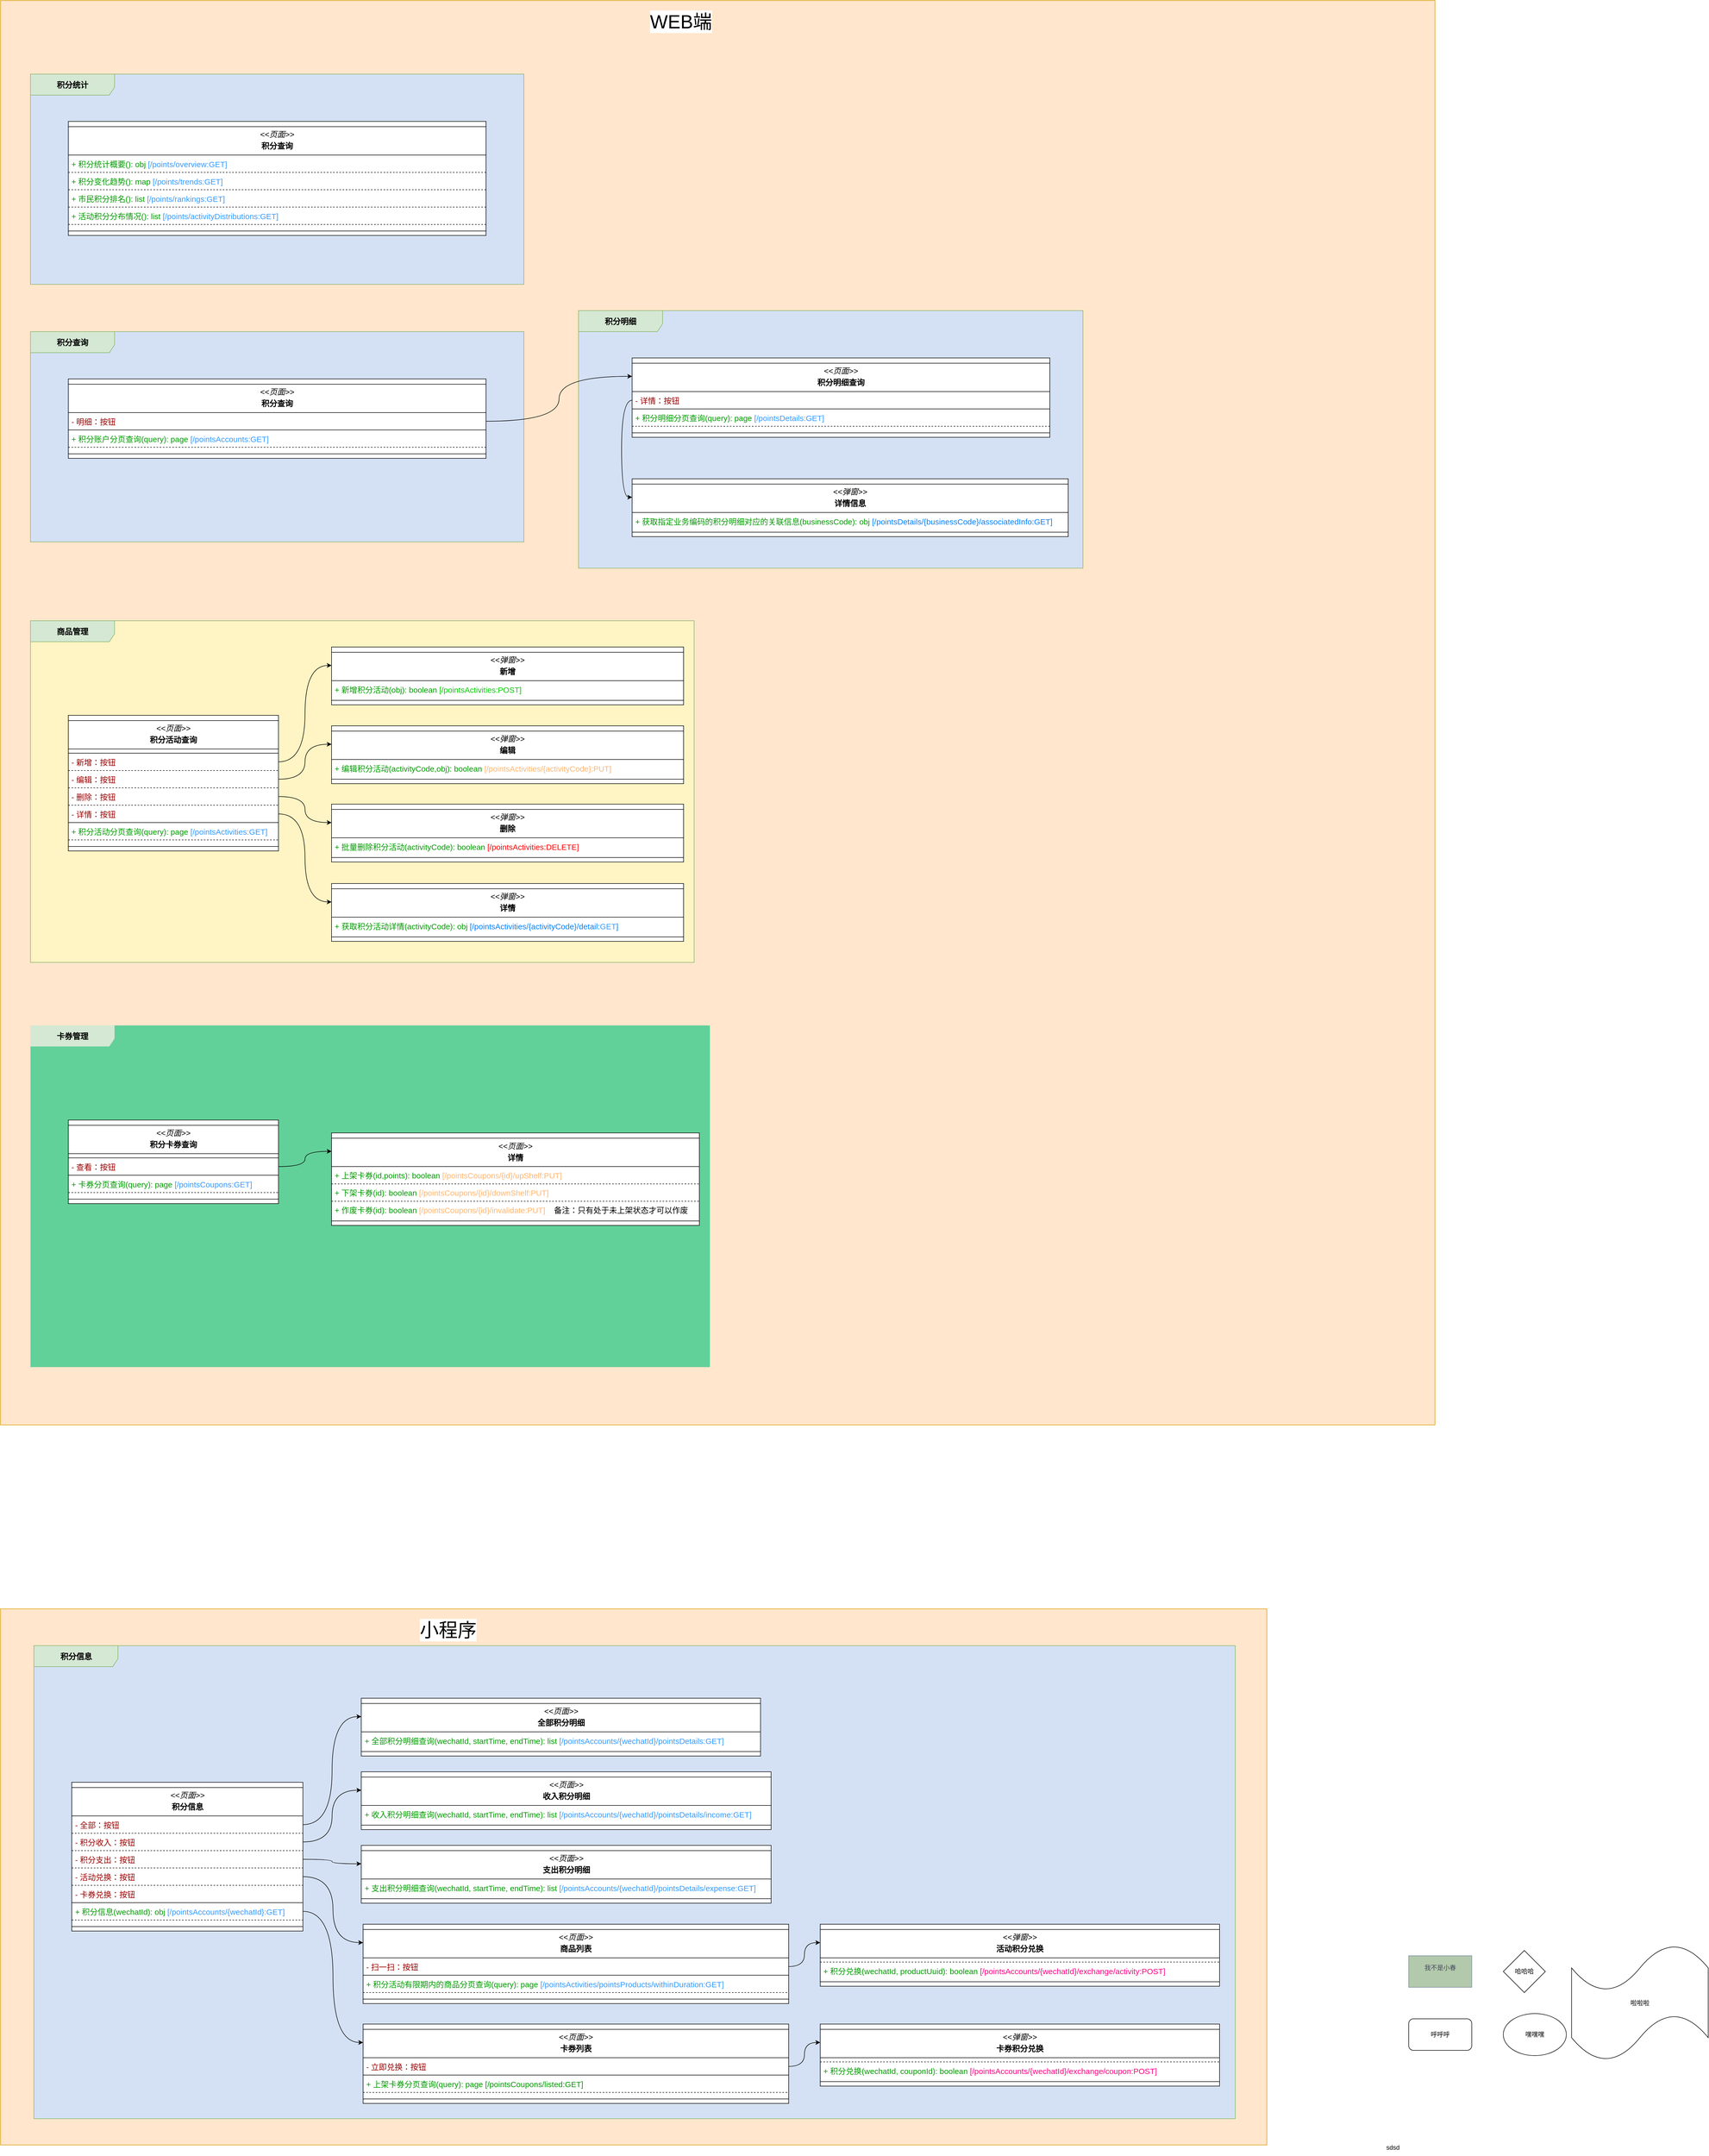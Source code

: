<mxfile version="24.2.3" type="github">
  <diagram name="第 1 页" id="36TPz7dx8vjbyHLxK2UX">
    <mxGraphModel dx="3915" dy="5422" grid="1" gridSize="10" guides="1" tooltips="1" connect="1" arrows="1" fold="1" page="1" pageScale="1" pageWidth="827" pageHeight="1169" math="0" shadow="0">
      <root>
        <mxCell id="0" />
        <mxCell id="1" parent="0" />
        <mxCell id="8IJj-SVgCQrwxLhWxZNm-2" value="我不是小春&lt;div&gt;&lt;br&gt;&lt;/div&gt;" style="rounded=0;whiteSpace=wrap;html=1;strokeColor=#788AA3;fontColor=#46495D;fillColor=#B2C9AB;labelBackgroundColor=none;" parent="1" vertex="1">
          <mxGeometry x="250" y="150" width="120" height="60" as="geometry" />
        </mxCell>
        <mxCell id="m4r6GXodpBRMMCLN3xTG-1" value="嘿嘿嘿" style="ellipse;whiteSpace=wrap;html=1;" parent="1" vertex="1">
          <mxGeometry x="430" y="260" width="120" height="80" as="geometry" />
        </mxCell>
        <mxCell id="m4r6GXodpBRMMCLN3xTG-2" value="哈哈哈" style="rhombus;whiteSpace=wrap;html=1;" parent="1" vertex="1">
          <mxGeometry x="430" y="140" width="80" height="80" as="geometry" />
        </mxCell>
        <mxCell id="LvwUz2GfKC2Qz1bRRh7A-1" value="呼呼呼" style="rounded=1;whiteSpace=wrap;html=1;" vertex="1" parent="1">
          <mxGeometry x="250" y="270" width="120" height="60" as="geometry" />
        </mxCell>
        <mxCell id="zYAoOAe2vPiONICRQYYV-1" value="sdsd" style="text;html=1;align=center;verticalAlign=middle;whiteSpace=wrap;rounded=0;" vertex="1" parent="1">
          <mxGeometry x="190" y="500" width="60" height="30" as="geometry" />
        </mxCell>
        <mxCell id="fY6O2sBGGkC4BbEwmWJe-1" value="" style="rounded=0;whiteSpace=wrap;html=1;fontFamily=Helvetica;fontSize=11;labelBackgroundColor=default;fillColor=#ffe6cc;strokeColor=#d79b00;" vertex="1" parent="1">
          <mxGeometry x="-2430" y="-3570" width="2730" height="2710" as="geometry" />
        </mxCell>
        <mxCell id="fY6O2sBGGkC4BbEwmWJe-2" value="" style="rounded=0;whiteSpace=wrap;html=1;fontFamily=Helvetica;fontSize=11;labelBackgroundColor=default;fillColor=#ffe6cc;strokeColor=#d79b00;" vertex="1" parent="1">
          <mxGeometry x="-2430" y="-510" width="2410" height="1020" as="geometry" />
        </mxCell>
        <mxCell id="fY6O2sBGGkC4BbEwmWJe-3" value="&lt;b&gt;积分查询&lt;/b&gt;" style="shape=umlFrame;whiteSpace=wrap;html=1;movable=1;resizable=1;rotatable=1;deletable=1;editable=1;connectable=1;fillColor=#d5e8d4;strokeColor=#82b366;width=160;height=40;fontSize=15;swimlaneFillColor=#D4E1F5;locked=0;" vertex="1" parent="1">
          <mxGeometry x="-2373" y="-2940" width="939" height="400" as="geometry" />
        </mxCell>
        <mxCell id="fY6O2sBGGkC4BbEwmWJe-4" value="" style="swimlane;fontStyle=0;align=center;verticalAlign=top;childLayout=stackLayout;horizontal=1;startSize=10;horizontalStack=0;resizeParent=1;resizeParentMax=0;resizeLast=0;collapsible=0;marginBottom=0;html=1;whiteSpace=wrap;swimlaneFillColor=default;fontSize=15;" vertex="1" parent="1">
          <mxGeometry x="-2301" y="-2850" width="795" height="151" as="geometry" />
        </mxCell>
        <mxCell id="fY6O2sBGGkC4BbEwmWJe-5" value="&lt;div style=&quot;font-size: 15px;&quot;&gt;&lt;i style=&quot;border-color: var(--border-color); font-size: 15px;&quot;&gt;&amp;lt;&amp;lt;页面&amp;gt;&amp;gt;&lt;/i&gt;&lt;br style=&quot;border-color: var(--border-color); font-size: 15px;&quot;&gt;&lt;p style=&quot;border-color: var(--border-color); margin: 4px 0px 0px; font-size: 15px;&quot;&gt;&lt;b&gt;积分查询&lt;/b&gt;&lt;/p&gt;&lt;/div&gt;" style="text;html=1;align=center;verticalAlign=middle;spacingLeft=4;spacingRight=4;overflow=hidden;rotatable=0;points=[[0,0.5],[1,0.5]];portConstraint=eastwest;whiteSpace=wrap;swimlaneFillColor=default;fontColor=#000000;fontSize=15;" vertex="1" parent="fY6O2sBGGkC4BbEwmWJe-4">
          <mxGeometry y="10" width="795" height="50" as="geometry" />
        </mxCell>
        <mxCell id="fY6O2sBGGkC4BbEwmWJe-6" value="" style="line;strokeWidth=1;fillColor=none;align=left;verticalAlign=middle;spacingTop=-1;spacingLeft=3;spacingRight=3;rotatable=0;labelPosition=right;points=[];portConstraint=eastwest;strokeColor=inherit;fontSize=15;" vertex="1" parent="fY6O2sBGGkC4BbEwmWJe-4">
          <mxGeometry y="60" width="795" height="8" as="geometry" />
        </mxCell>
        <mxCell id="fY6O2sBGGkC4BbEwmWJe-7" value="&lt;font color=&quot;#990000&quot;&gt;- 明细：按钮&lt;/font&gt;" style="text;html=1;align=left;verticalAlign=middle;spacingLeft=4;spacingRight=4;overflow=hidden;rotatable=0;points=[[0,0.5],[1,0.5]];portConstraint=eastwest;whiteSpace=wrap;swimlaneFillColor=default;fontColor=#009900;fontSize=15;" vertex="1" parent="fY6O2sBGGkC4BbEwmWJe-4">
          <mxGeometry y="68" width="795" height="25" as="geometry" />
        </mxCell>
        <mxCell id="fY6O2sBGGkC4BbEwmWJe-8" value="" style="line;strokeWidth=1;fillColor=none;align=left;verticalAlign=middle;spacingTop=-1;spacingLeft=3;spacingRight=3;rotatable=0;labelPosition=right;points=[];portConstraint=eastwest;strokeColor=inherit;fontSize=15;" vertex="1" parent="fY6O2sBGGkC4BbEwmWJe-4">
          <mxGeometry y="93" width="795" height="8" as="geometry" />
        </mxCell>
        <mxCell id="fY6O2sBGGkC4BbEwmWJe-9" value="+ 积分账户分页查询(query): page &lt;font color=&quot;#3399ff&quot;&gt;[/pointsAccounts:GET]&lt;/font&gt;" style="text;html=1;align=left;verticalAlign=middle;spacingLeft=4;spacingRight=4;overflow=hidden;rotatable=0;points=[[0,0.5],[1,0.5]];portConstraint=eastwest;whiteSpace=wrap;swimlaneFillColor=default;fontColor=#009900;fontSize=15;" vertex="1" parent="fY6O2sBGGkC4BbEwmWJe-4">
          <mxGeometry y="101" width="795" height="25" as="geometry" />
        </mxCell>
        <mxCell id="fY6O2sBGGkC4BbEwmWJe-10" value="" style="line;strokeWidth=1;fillColor=none;align=left;verticalAlign=middle;spacingTop=-1;spacingLeft=3;spacingRight=3;rotatable=0;labelPosition=right;points=[];portConstraint=eastwest;strokeColor=inherit;fontSize=15;dashed=1;" vertex="1" parent="fY6O2sBGGkC4BbEwmWJe-4">
          <mxGeometry y="126" width="795" height="8" as="geometry" />
        </mxCell>
        <mxCell id="fY6O2sBGGkC4BbEwmWJe-11" value="" style="line;strokeWidth=1;fillColor=none;align=left;verticalAlign=middle;spacingTop=-1;spacingLeft=3;spacingRight=3;rotatable=0;labelPosition=right;points=[];portConstraint=eastwest;strokeColor=inherit;fontSize=15;" vertex="1" parent="fY6O2sBGGkC4BbEwmWJe-4">
          <mxGeometry y="134" width="795" height="17" as="geometry" />
        </mxCell>
        <mxCell id="fY6O2sBGGkC4BbEwmWJe-12" value="&lt;b&gt;积分明细&lt;/b&gt;" style="shape=umlFrame;whiteSpace=wrap;html=1;movable=1;resizable=1;rotatable=1;deletable=1;editable=1;connectable=1;fillColor=#d5e8d4;strokeColor=#82b366;width=160;height=40;fontSize=15;swimlaneFillColor=#D4E1F5;locked=0;" vertex="1" parent="1">
          <mxGeometry x="-1330" y="-2980" width="960" height="490" as="geometry" />
        </mxCell>
        <mxCell id="fY6O2sBGGkC4BbEwmWJe-13" value="" style="swimlane;fontStyle=0;align=center;verticalAlign=top;childLayout=stackLayout;horizontal=1;startSize=10;horizontalStack=0;resizeParent=1;resizeParentMax=0;resizeLast=0;collapsible=0;marginBottom=0;html=1;whiteSpace=wrap;swimlaneFillColor=default;fontSize=15;" vertex="1" parent="1">
          <mxGeometry x="-1228" y="-2890" width="795" height="151" as="geometry" />
        </mxCell>
        <mxCell id="fY6O2sBGGkC4BbEwmWJe-14" value="&lt;div style=&quot;font-size: 15px;&quot;&gt;&lt;i style=&quot;border-color: var(--border-color); font-size: 15px;&quot;&gt;&amp;lt;&amp;lt;页面&amp;gt;&amp;gt;&lt;/i&gt;&lt;br style=&quot;border-color: var(--border-color); font-size: 15px;&quot;&gt;&lt;p style=&quot;border-color: var(--border-color); margin: 4px 0px 0px; font-size: 15px;&quot;&gt;&lt;b&gt;积分明细查询&lt;/b&gt;&lt;/p&gt;&lt;/div&gt;" style="text;html=1;align=center;verticalAlign=middle;spacingLeft=4;spacingRight=4;overflow=hidden;rotatable=0;points=[[0,0.5],[1,0.5]];portConstraint=eastwest;whiteSpace=wrap;swimlaneFillColor=default;fontColor=#000000;fontSize=15;" vertex="1" parent="fY6O2sBGGkC4BbEwmWJe-13">
          <mxGeometry y="10" width="795" height="50" as="geometry" />
        </mxCell>
        <mxCell id="fY6O2sBGGkC4BbEwmWJe-15" value="" style="line;strokeWidth=1;fillColor=none;align=left;verticalAlign=middle;spacingTop=-1;spacingLeft=3;spacingRight=3;rotatable=0;labelPosition=right;points=[];portConstraint=eastwest;strokeColor=inherit;fontSize=15;" vertex="1" parent="fY6O2sBGGkC4BbEwmWJe-13">
          <mxGeometry y="60" width="795" height="8" as="geometry" />
        </mxCell>
        <mxCell id="fY6O2sBGGkC4BbEwmWJe-16" value="&lt;font color=&quot;#990000&quot;&gt;- 详情：按钮&lt;/font&gt;" style="text;html=1;align=left;verticalAlign=middle;spacingLeft=4;spacingRight=4;overflow=hidden;rotatable=0;points=[[0,0.5],[1,0.5]];portConstraint=eastwest;whiteSpace=wrap;swimlaneFillColor=default;fontColor=#009900;fontSize=15;" vertex="1" parent="fY6O2sBGGkC4BbEwmWJe-13">
          <mxGeometry y="68" width="795" height="25" as="geometry" />
        </mxCell>
        <mxCell id="fY6O2sBGGkC4BbEwmWJe-17" value="" style="line;strokeWidth=1;fillColor=none;align=left;verticalAlign=middle;spacingTop=-1;spacingLeft=3;spacingRight=3;rotatable=0;labelPosition=right;points=[];portConstraint=eastwest;strokeColor=inherit;fontSize=15;" vertex="1" parent="fY6O2sBGGkC4BbEwmWJe-13">
          <mxGeometry y="93" width="795" height="8" as="geometry" />
        </mxCell>
        <mxCell id="fY6O2sBGGkC4BbEwmWJe-18" value="+ 积分明细分页查询(query): page &lt;font color=&quot;#3399ff&quot;&gt;[/pointsDetails:GET]&lt;/font&gt;" style="text;html=1;align=left;verticalAlign=middle;spacingLeft=4;spacingRight=4;overflow=hidden;rotatable=0;points=[[0,0.5],[1,0.5]];portConstraint=eastwest;whiteSpace=wrap;swimlaneFillColor=default;fontColor=#009900;fontSize=15;" vertex="1" parent="fY6O2sBGGkC4BbEwmWJe-13">
          <mxGeometry y="101" width="795" height="25" as="geometry" />
        </mxCell>
        <mxCell id="fY6O2sBGGkC4BbEwmWJe-19" value="" style="line;strokeWidth=1;fillColor=none;align=left;verticalAlign=middle;spacingTop=-1;spacingLeft=3;spacingRight=3;rotatable=0;labelPosition=right;points=[];portConstraint=eastwest;strokeColor=inherit;fontSize=15;dashed=1;" vertex="1" parent="fY6O2sBGGkC4BbEwmWJe-13">
          <mxGeometry y="126" width="795" height="8" as="geometry" />
        </mxCell>
        <mxCell id="fY6O2sBGGkC4BbEwmWJe-20" value="" style="line;strokeWidth=1;fillColor=none;align=left;verticalAlign=middle;spacingTop=-1;spacingLeft=3;spacingRight=3;rotatable=0;labelPosition=right;points=[];portConstraint=eastwest;strokeColor=inherit;fontSize=15;" vertex="1" parent="fY6O2sBGGkC4BbEwmWJe-13">
          <mxGeometry y="134" width="795" height="17" as="geometry" />
        </mxCell>
        <mxCell id="fY6O2sBGGkC4BbEwmWJe-21" value="" style="swimlane;fontStyle=0;align=center;verticalAlign=top;childLayout=stackLayout;horizontal=1;startSize=10;horizontalStack=0;resizeParent=1;resizeParentMax=0;resizeLast=0;collapsible=0;marginBottom=0;html=1;whiteSpace=wrap;swimlaneFillColor=default;fontSize=15;" vertex="1" parent="1">
          <mxGeometry x="-1228" y="-2660" width="830" height="110" as="geometry" />
        </mxCell>
        <mxCell id="fY6O2sBGGkC4BbEwmWJe-22" value="&lt;div style=&quot;font-size: 15px;&quot;&gt;&lt;i style=&quot;border-color: var(--border-color); font-size: 15px;&quot;&gt;&amp;lt;&amp;lt;弹窗&amp;gt;&amp;gt;&lt;/i&gt;&lt;br style=&quot;border-color: var(--border-color); font-size: 15px;&quot;&gt;&lt;p style=&quot;border-color: var(--border-color); margin: 4px 0px 0px; font-size: 15px;&quot;&gt;&lt;b&gt;详情信息&lt;/b&gt;&lt;/p&gt;&lt;/div&gt;" style="text;html=1;align=center;verticalAlign=middle;spacingLeft=4;spacingRight=4;overflow=hidden;rotatable=0;points=[[0,0.5],[1,0.5]];portConstraint=eastwest;whiteSpace=wrap;swimlaneFillColor=default;fontColor=#000000;fontSize=15;" vertex="1" parent="fY6O2sBGGkC4BbEwmWJe-21">
          <mxGeometry y="10" width="830" height="50" as="geometry" />
        </mxCell>
        <mxCell id="fY6O2sBGGkC4BbEwmWJe-23" value="" style="line;strokeWidth=1;fillColor=none;align=left;verticalAlign=middle;spacingTop=-1;spacingLeft=3;spacingRight=3;rotatable=0;labelPosition=right;points=[];portConstraint=eastwest;strokeColor=inherit;fontSize=15;" vertex="1" parent="fY6O2sBGGkC4BbEwmWJe-21">
          <mxGeometry y="60" width="830" height="8" as="geometry" />
        </mxCell>
        <mxCell id="fY6O2sBGGkC4BbEwmWJe-24" value="+ 获取指定业务编码的积分明细对应的关联信息(businessCode): obj &lt;font color=&quot;#007fff&quot;&gt;[/pointsDetails/{businessCode}/associatedInfo:GET]&lt;/font&gt;" style="text;html=1;align=left;verticalAlign=middle;spacingLeft=4;spacingRight=4;overflow=hidden;rotatable=0;points=[[0,0.5],[1,0.5]];portConstraint=eastwest;whiteSpace=wrap;swimlaneFillColor=default;fontColor=#009900;fontSize=15;" vertex="1" parent="fY6O2sBGGkC4BbEwmWJe-21">
          <mxGeometry y="68" width="830" height="25" as="geometry" />
        </mxCell>
        <mxCell id="fY6O2sBGGkC4BbEwmWJe-25" value="" style="line;strokeWidth=1;fillColor=none;align=left;verticalAlign=middle;spacingTop=-1;spacingLeft=3;spacingRight=3;rotatable=0;labelPosition=right;points=[];portConstraint=eastwest;strokeColor=inherit;fontSize=15;" vertex="1" parent="fY6O2sBGGkC4BbEwmWJe-21">
          <mxGeometry y="93" width="830" height="17" as="geometry" />
        </mxCell>
        <mxCell id="fY6O2sBGGkC4BbEwmWJe-26" style="edgeStyle=orthogonalEdgeStyle;rounded=0;orthogonalLoop=1;jettySize=auto;html=1;exitX=0;exitY=0.5;exitDx=0;exitDy=0;entryX=0;entryY=0.5;entryDx=0;entryDy=0;strokeColor=default;align=center;verticalAlign=middle;fontFamily=Helvetica;fontSize=11;fontColor=default;labelBackgroundColor=default;startArrow=none;startFill=0;endArrow=classic;endFill=1;curved=1;" edge="1" parent="1" source="fY6O2sBGGkC4BbEwmWJe-16" target="fY6O2sBGGkC4BbEwmWJe-22">
          <mxGeometry relative="1" as="geometry" />
        </mxCell>
        <mxCell id="fY6O2sBGGkC4BbEwmWJe-27" style="edgeStyle=orthogonalEdgeStyle;rounded=0;orthogonalLoop=1;jettySize=auto;html=1;exitX=1;exitY=0.5;exitDx=0;exitDy=0;entryX=0;entryY=0.5;entryDx=0;entryDy=0;strokeColor=default;align=center;verticalAlign=middle;fontFamily=Helvetica;fontSize=11;fontColor=default;labelBackgroundColor=default;startArrow=none;startFill=0;endArrow=classic;endFill=1;curved=1;" edge="1" parent="1" source="fY6O2sBGGkC4BbEwmWJe-7" target="fY6O2sBGGkC4BbEwmWJe-14">
          <mxGeometry relative="1" as="geometry" />
        </mxCell>
        <mxCell id="fY6O2sBGGkC4BbEwmWJe-28" value="&lt;b&gt;商品管理&lt;/b&gt;" style="shape=umlFrame;whiteSpace=wrap;html=1;movable=1;resizable=1;rotatable=1;deletable=1;editable=1;connectable=1;fillColor=#d5e8d4;strokeColor=#82b366;width=160;height=40;fontSize=15;swimlaneFillColor=#FFF4C3;locked=0;" vertex="1" parent="1">
          <mxGeometry x="-2373" y="-2390" width="1263" height="650" as="geometry" />
        </mxCell>
        <mxCell id="fY6O2sBGGkC4BbEwmWJe-29" value="" style="swimlane;fontStyle=0;align=center;verticalAlign=top;childLayout=stackLayout;horizontal=1;startSize=10;horizontalStack=0;resizeParent=1;resizeParentMax=0;resizeLast=0;collapsible=0;marginBottom=0;html=1;whiteSpace=wrap;swimlaneFillColor=default;fontSize=15;" vertex="1" parent="1">
          <mxGeometry x="-2301" y="-2210" width="400" height="258" as="geometry" />
        </mxCell>
        <mxCell id="fY6O2sBGGkC4BbEwmWJe-30" value="&lt;div style=&quot;font-size: 15px;&quot;&gt;&lt;i style=&quot;border-color: var(--border-color); font-size: 15px;&quot;&gt;&amp;lt;&amp;lt;页面&amp;gt;&amp;gt;&lt;/i&gt;&lt;br style=&quot;border-color: var(--border-color); font-size: 15px;&quot;&gt;&lt;p style=&quot;border-color: var(--border-color); margin: 4px 0px 0px; font-size: 15px;&quot;&gt;&lt;b&gt;积分活动查询&lt;/b&gt;&lt;/p&gt;&lt;/div&gt;" style="text;html=1;align=center;verticalAlign=middle;spacingLeft=4;spacingRight=4;overflow=hidden;rotatable=0;points=[[0,0.5],[1,0.5]];portConstraint=eastwest;whiteSpace=wrap;swimlaneFillColor=default;fontColor=#000000;fontSize=15;" vertex="1" parent="fY6O2sBGGkC4BbEwmWJe-29">
          <mxGeometry y="10" width="400" height="50" as="geometry" />
        </mxCell>
        <mxCell id="fY6O2sBGGkC4BbEwmWJe-31" value="" style="line;strokeWidth=1;fillColor=none;align=left;verticalAlign=middle;spacingTop=-1;spacingLeft=3;spacingRight=3;rotatable=0;labelPosition=right;points=[];portConstraint=eastwest;strokeColor=inherit;fontSize=15;" vertex="1" parent="fY6O2sBGGkC4BbEwmWJe-29">
          <mxGeometry y="60" width="400" height="8" as="geometry" />
        </mxCell>
        <mxCell id="fY6O2sBGGkC4BbEwmWJe-32" value="" style="line;strokeWidth=1;fillColor=none;align=left;verticalAlign=middle;spacingTop=-1;spacingLeft=3;spacingRight=3;rotatable=0;labelPosition=right;points=[];portConstraint=eastwest;strokeColor=inherit;fontSize=15;" vertex="1" parent="fY6O2sBGGkC4BbEwmWJe-29">
          <mxGeometry y="68" width="400" height="8" as="geometry" />
        </mxCell>
        <mxCell id="fY6O2sBGGkC4BbEwmWJe-33" value="&lt;font color=&quot;#990000&quot;&gt;- 新增：按钮&lt;/font&gt;" style="text;html=1;align=left;verticalAlign=middle;spacingLeft=4;spacingRight=4;overflow=hidden;rotatable=0;points=[[0,0.5],[1,0.5]];portConstraint=eastwest;whiteSpace=wrap;swimlaneFillColor=default;fontColor=#009900;fontSize=15;" vertex="1" parent="fY6O2sBGGkC4BbEwmWJe-29">
          <mxGeometry y="76" width="400" height="25" as="geometry" />
        </mxCell>
        <mxCell id="fY6O2sBGGkC4BbEwmWJe-34" value="" style="line;strokeWidth=1;fillColor=none;align=left;verticalAlign=middle;spacingTop=-1;spacingLeft=3;spacingRight=3;rotatable=0;labelPosition=right;points=[];portConstraint=eastwest;strokeColor=inherit;fontSize=15;dashed=1;" vertex="1" parent="fY6O2sBGGkC4BbEwmWJe-29">
          <mxGeometry y="101" width="400" height="8" as="geometry" />
        </mxCell>
        <mxCell id="fY6O2sBGGkC4BbEwmWJe-35" value="&lt;font color=&quot;#990000&quot;&gt;- 编辑：按钮&lt;/font&gt;" style="text;html=1;align=left;verticalAlign=middle;spacingLeft=4;spacingRight=4;overflow=hidden;rotatable=0;points=[[0,0.5],[1,0.5]];portConstraint=eastwest;whiteSpace=wrap;swimlaneFillColor=default;fontColor=#009900;fontSize=15;" vertex="1" parent="fY6O2sBGGkC4BbEwmWJe-29">
          <mxGeometry y="109" width="400" height="25" as="geometry" />
        </mxCell>
        <mxCell id="fY6O2sBGGkC4BbEwmWJe-36" value="" style="line;strokeWidth=1;fillColor=none;align=left;verticalAlign=middle;spacingTop=-1;spacingLeft=3;spacingRight=3;rotatable=0;labelPosition=right;points=[];portConstraint=eastwest;strokeColor=inherit;fontSize=15;dashed=1;" vertex="1" parent="fY6O2sBGGkC4BbEwmWJe-29">
          <mxGeometry y="134" width="400" height="8" as="geometry" />
        </mxCell>
        <mxCell id="fY6O2sBGGkC4BbEwmWJe-37" value="&lt;font color=&quot;#990000&quot;&gt;- 删除：按钮&lt;/font&gt;" style="text;html=1;align=left;verticalAlign=middle;spacingLeft=4;spacingRight=4;overflow=hidden;rotatable=0;points=[[0,0.5],[1,0.5]];portConstraint=eastwest;whiteSpace=wrap;swimlaneFillColor=default;fontColor=#009900;fontSize=15;" vertex="1" parent="fY6O2sBGGkC4BbEwmWJe-29">
          <mxGeometry y="142" width="400" height="25" as="geometry" />
        </mxCell>
        <mxCell id="fY6O2sBGGkC4BbEwmWJe-38" value="" style="line;strokeWidth=1;fillColor=none;align=left;verticalAlign=middle;spacingTop=-1;spacingLeft=3;spacingRight=3;rotatable=0;labelPosition=right;points=[];portConstraint=eastwest;strokeColor=inherit;fontSize=15;dashed=1;" vertex="1" parent="fY6O2sBGGkC4BbEwmWJe-29">
          <mxGeometry y="167" width="400" height="8" as="geometry" />
        </mxCell>
        <mxCell id="fY6O2sBGGkC4BbEwmWJe-39" value="&lt;font color=&quot;#990000&quot;&gt;- 详情：按钮&lt;/font&gt;" style="text;html=1;align=left;verticalAlign=middle;spacingLeft=4;spacingRight=4;overflow=hidden;rotatable=0;points=[[0,0.5],[1,0.5]];portConstraint=eastwest;whiteSpace=wrap;swimlaneFillColor=default;fontColor=#009900;fontSize=15;" vertex="1" parent="fY6O2sBGGkC4BbEwmWJe-29">
          <mxGeometry y="175" width="400" height="25" as="geometry" />
        </mxCell>
        <mxCell id="fY6O2sBGGkC4BbEwmWJe-40" value="" style="line;strokeWidth=1;fillColor=none;align=left;verticalAlign=middle;spacingTop=-1;spacingLeft=3;spacingRight=3;rotatable=0;labelPosition=right;points=[];portConstraint=eastwest;strokeColor=inherit;fontSize=15;" vertex="1" parent="fY6O2sBGGkC4BbEwmWJe-29">
          <mxGeometry y="200" width="400" height="8" as="geometry" />
        </mxCell>
        <mxCell id="fY6O2sBGGkC4BbEwmWJe-41" value="+ 积分活动分页查询(query): page &lt;font color=&quot;#3399ff&quot;&gt;[/pointsActivities:GET]&lt;/font&gt;" style="text;html=1;align=left;verticalAlign=middle;spacingLeft=4;spacingRight=4;overflow=hidden;rotatable=0;points=[[0,0.5],[1,0.5]];portConstraint=eastwest;whiteSpace=wrap;swimlaneFillColor=default;fontColor=#009900;fontSize=15;" vertex="1" parent="fY6O2sBGGkC4BbEwmWJe-29">
          <mxGeometry y="208" width="400" height="25" as="geometry" />
        </mxCell>
        <mxCell id="fY6O2sBGGkC4BbEwmWJe-42" value="" style="line;strokeWidth=1;fillColor=none;align=left;verticalAlign=middle;spacingTop=-1;spacingLeft=3;spacingRight=3;rotatable=0;labelPosition=right;points=[];portConstraint=eastwest;strokeColor=inherit;fontSize=15;dashed=1;" vertex="1" parent="fY6O2sBGGkC4BbEwmWJe-29">
          <mxGeometry y="233" width="400" height="8" as="geometry" />
        </mxCell>
        <mxCell id="fY6O2sBGGkC4BbEwmWJe-43" value="" style="line;strokeWidth=1;fillColor=none;align=left;verticalAlign=middle;spacingTop=-1;spacingLeft=3;spacingRight=3;rotatable=0;labelPosition=right;points=[];portConstraint=eastwest;strokeColor=inherit;fontSize=15;" vertex="1" parent="fY6O2sBGGkC4BbEwmWJe-29">
          <mxGeometry y="241" width="400" height="17" as="geometry" />
        </mxCell>
        <mxCell id="fY6O2sBGGkC4BbEwmWJe-44" value="" style="swimlane;fontStyle=0;align=center;verticalAlign=top;childLayout=stackLayout;horizontal=1;startSize=10;horizontalStack=0;resizeParent=1;resizeParentMax=0;resizeLast=0;collapsible=0;marginBottom=0;html=1;whiteSpace=wrap;swimlaneFillColor=default;fontSize=15;" vertex="1" parent="1">
          <mxGeometry x="-1800" y="-2340" width="670" height="110" as="geometry" />
        </mxCell>
        <mxCell id="fY6O2sBGGkC4BbEwmWJe-45" value="&lt;div style=&quot;font-size: 15px;&quot;&gt;&lt;i style=&quot;border-color: var(--border-color); font-size: 15px;&quot;&gt;&amp;lt;&amp;lt;弹窗&amp;gt;&amp;gt;&lt;/i&gt;&lt;br style=&quot;border-color: var(--border-color); font-size: 15px;&quot;&gt;&lt;p style=&quot;border-color: var(--border-color); margin: 4px 0px 0px; font-size: 15px;&quot;&gt;&lt;b&gt;新增&lt;/b&gt;&lt;/p&gt;&lt;/div&gt;" style="text;html=1;align=center;verticalAlign=middle;spacingLeft=4;spacingRight=4;overflow=hidden;rotatable=0;points=[[0,0.5],[1,0.5]];portConstraint=eastwest;whiteSpace=wrap;swimlaneFillColor=default;fontColor=#000000;fontSize=15;" vertex="1" parent="fY6O2sBGGkC4BbEwmWJe-44">
          <mxGeometry y="10" width="670" height="50" as="geometry" />
        </mxCell>
        <mxCell id="fY6O2sBGGkC4BbEwmWJe-46" value="" style="line;strokeWidth=1;fillColor=none;align=left;verticalAlign=middle;spacingTop=-1;spacingLeft=3;spacingRight=3;rotatable=0;labelPosition=right;points=[];portConstraint=eastwest;strokeColor=inherit;fontSize=15;" vertex="1" parent="fY6O2sBGGkC4BbEwmWJe-44">
          <mxGeometry y="60" width="670" height="8" as="geometry" />
        </mxCell>
        <mxCell id="fY6O2sBGGkC4BbEwmWJe-47" value="+ 新增积分活动(obj): boolean&amp;nbsp;&lt;font color=&quot;#00cc00&quot;&gt;[/pointsActivities:POST]&lt;/font&gt;" style="text;html=1;align=left;verticalAlign=middle;spacingLeft=4;spacingRight=4;overflow=hidden;rotatable=0;points=[[0,0.5],[1,0.5]];portConstraint=eastwest;whiteSpace=wrap;swimlaneFillColor=default;fontColor=#009900;fontSize=15;" vertex="1" parent="fY6O2sBGGkC4BbEwmWJe-44">
          <mxGeometry y="68" width="670" height="25" as="geometry" />
        </mxCell>
        <mxCell id="fY6O2sBGGkC4BbEwmWJe-48" value="" style="line;strokeWidth=1;fillColor=none;align=left;verticalAlign=middle;spacingTop=-1;spacingLeft=3;spacingRight=3;rotatable=0;labelPosition=right;points=[];portConstraint=eastwest;strokeColor=inherit;fontSize=15;" vertex="1" parent="fY6O2sBGGkC4BbEwmWJe-44">
          <mxGeometry y="93" width="670" height="17" as="geometry" />
        </mxCell>
        <mxCell id="fY6O2sBGGkC4BbEwmWJe-49" value="" style="swimlane;fontStyle=0;align=center;verticalAlign=top;childLayout=stackLayout;horizontal=1;startSize=10;horizontalStack=0;resizeParent=1;resizeParentMax=0;resizeLast=0;collapsible=0;marginBottom=0;html=1;whiteSpace=wrap;swimlaneFillColor=default;fontSize=15;" vertex="1" parent="1">
          <mxGeometry x="-1800" y="-2190" width="670" height="110" as="geometry" />
        </mxCell>
        <mxCell id="fY6O2sBGGkC4BbEwmWJe-50" value="&lt;div style=&quot;font-size: 15px;&quot;&gt;&lt;i style=&quot;border-color: var(--border-color); font-size: 15px;&quot;&gt;&amp;lt;&amp;lt;弹窗&amp;gt;&amp;gt;&lt;/i&gt;&lt;br style=&quot;border-color: var(--border-color); font-size: 15px;&quot;&gt;&lt;p style=&quot;border-color: var(--border-color); margin: 4px 0px 0px; font-size: 15px;&quot;&gt;&lt;b&gt;编辑&lt;/b&gt;&lt;/p&gt;&lt;/div&gt;" style="text;html=1;align=center;verticalAlign=middle;spacingLeft=4;spacingRight=4;overflow=hidden;rotatable=0;points=[[0,0.5],[1,0.5]];portConstraint=eastwest;whiteSpace=wrap;swimlaneFillColor=default;fontColor=#000000;fontSize=15;" vertex="1" parent="fY6O2sBGGkC4BbEwmWJe-49">
          <mxGeometry y="10" width="670" height="50" as="geometry" />
        </mxCell>
        <mxCell id="fY6O2sBGGkC4BbEwmWJe-51" value="" style="line;strokeWidth=1;fillColor=none;align=left;verticalAlign=middle;spacingTop=-1;spacingLeft=3;spacingRight=3;rotatable=0;labelPosition=right;points=[];portConstraint=eastwest;strokeColor=inherit;fontSize=15;" vertex="1" parent="fY6O2sBGGkC4BbEwmWJe-49">
          <mxGeometry y="60" width="670" height="8" as="geometry" />
        </mxCell>
        <mxCell id="fY6O2sBGGkC4BbEwmWJe-52" value="+ 编辑积分活动(activityCode,obj): boolean&amp;nbsp;&lt;font color=&quot;#ffb570&quot;&gt;[/pointsActivities/{activityCode}:PUT]&lt;/font&gt;" style="text;html=1;align=left;verticalAlign=middle;spacingLeft=4;spacingRight=4;overflow=hidden;rotatable=0;points=[[0,0.5],[1,0.5]];portConstraint=eastwest;whiteSpace=wrap;swimlaneFillColor=default;fontColor=#009900;fontSize=15;" vertex="1" parent="fY6O2sBGGkC4BbEwmWJe-49">
          <mxGeometry y="68" width="670" height="25" as="geometry" />
        </mxCell>
        <mxCell id="fY6O2sBGGkC4BbEwmWJe-53" value="" style="line;strokeWidth=1;fillColor=none;align=left;verticalAlign=middle;spacingTop=-1;spacingLeft=3;spacingRight=3;rotatable=0;labelPosition=right;points=[];portConstraint=eastwest;strokeColor=inherit;fontSize=15;" vertex="1" parent="fY6O2sBGGkC4BbEwmWJe-49">
          <mxGeometry y="93" width="670" height="17" as="geometry" />
        </mxCell>
        <mxCell id="fY6O2sBGGkC4BbEwmWJe-54" value="" style="swimlane;fontStyle=0;align=center;verticalAlign=top;childLayout=stackLayout;horizontal=1;startSize=10;horizontalStack=0;resizeParent=1;resizeParentMax=0;resizeLast=0;collapsible=0;marginBottom=0;html=1;whiteSpace=wrap;swimlaneFillColor=default;fontSize=15;" vertex="1" parent="1">
          <mxGeometry x="-1800" y="-2041" width="670" height="110" as="geometry" />
        </mxCell>
        <mxCell id="fY6O2sBGGkC4BbEwmWJe-55" value="&lt;div style=&quot;font-size: 15px;&quot;&gt;&lt;i style=&quot;border-color: var(--border-color); font-size: 15px;&quot;&gt;&amp;lt;&amp;lt;弹窗&amp;gt;&amp;gt;&lt;/i&gt;&lt;br style=&quot;border-color: var(--border-color); font-size: 15px;&quot;&gt;&lt;p style=&quot;border-color: var(--border-color); margin: 4px 0px 0px; font-size: 15px;&quot;&gt;&lt;b&gt;删除&lt;/b&gt;&lt;/p&gt;&lt;/div&gt;" style="text;html=1;align=center;verticalAlign=middle;spacingLeft=4;spacingRight=4;overflow=hidden;rotatable=0;points=[[0,0.5],[1,0.5]];portConstraint=eastwest;whiteSpace=wrap;swimlaneFillColor=default;fontColor=#000000;fontSize=15;" vertex="1" parent="fY6O2sBGGkC4BbEwmWJe-54">
          <mxGeometry y="10" width="670" height="50" as="geometry" />
        </mxCell>
        <mxCell id="fY6O2sBGGkC4BbEwmWJe-56" value="" style="line;strokeWidth=1;fillColor=none;align=left;verticalAlign=middle;spacingTop=-1;spacingLeft=3;spacingRight=3;rotatable=0;labelPosition=right;points=[];portConstraint=eastwest;strokeColor=inherit;fontSize=15;" vertex="1" parent="fY6O2sBGGkC4BbEwmWJe-54">
          <mxGeometry y="60" width="670" height="8" as="geometry" />
        </mxCell>
        <mxCell id="fY6O2sBGGkC4BbEwmWJe-57" value="+ 批量删除积分活动(activityCode): boolean&amp;nbsp;&lt;font color=&quot;#ff0000&quot;&gt;[/pointsActivities:DELETE]&lt;/font&gt;" style="text;html=1;align=left;verticalAlign=middle;spacingLeft=4;spacingRight=4;overflow=hidden;rotatable=0;points=[[0,0.5],[1,0.5]];portConstraint=eastwest;whiteSpace=wrap;swimlaneFillColor=default;fontColor=#009900;fontSize=15;" vertex="1" parent="fY6O2sBGGkC4BbEwmWJe-54">
          <mxGeometry y="68" width="670" height="25" as="geometry" />
        </mxCell>
        <mxCell id="fY6O2sBGGkC4BbEwmWJe-58" value="" style="line;strokeWidth=1;fillColor=none;align=left;verticalAlign=middle;spacingTop=-1;spacingLeft=3;spacingRight=3;rotatable=0;labelPosition=right;points=[];portConstraint=eastwest;strokeColor=inherit;fontSize=15;" vertex="1" parent="fY6O2sBGGkC4BbEwmWJe-54">
          <mxGeometry y="93" width="670" height="17" as="geometry" />
        </mxCell>
        <mxCell id="fY6O2sBGGkC4BbEwmWJe-59" style="edgeStyle=orthogonalEdgeStyle;rounded=0;orthogonalLoop=1;jettySize=auto;html=1;entryX=0;entryY=0.5;entryDx=0;entryDy=0;strokeColor=default;align=center;verticalAlign=middle;fontFamily=Helvetica;fontSize=11;fontColor=default;labelBackgroundColor=default;startArrow=none;startFill=0;endArrow=classic;endFill=1;curved=1;" edge="1" parent="1" source="fY6O2sBGGkC4BbEwmWJe-33" target="fY6O2sBGGkC4BbEwmWJe-45">
          <mxGeometry relative="1" as="geometry" />
        </mxCell>
        <mxCell id="fY6O2sBGGkC4BbEwmWJe-60" style="edgeStyle=orthogonalEdgeStyle;rounded=0;orthogonalLoop=1;jettySize=auto;html=1;exitX=1;exitY=0.5;exitDx=0;exitDy=0;entryX=0;entryY=0.5;entryDx=0;entryDy=0;strokeColor=default;align=center;verticalAlign=middle;fontFamily=Helvetica;fontSize=11;fontColor=default;labelBackgroundColor=default;startArrow=none;startFill=0;endArrow=classic;endFill=1;curved=1;" edge="1" parent="1" source="fY6O2sBGGkC4BbEwmWJe-35" target="fY6O2sBGGkC4BbEwmWJe-50">
          <mxGeometry relative="1" as="geometry" />
        </mxCell>
        <mxCell id="fY6O2sBGGkC4BbEwmWJe-61" style="edgeStyle=orthogonalEdgeStyle;rounded=0;orthogonalLoop=1;jettySize=auto;html=1;exitX=1;exitY=0.5;exitDx=0;exitDy=0;entryX=0;entryY=0.5;entryDx=0;entryDy=0;strokeColor=default;align=center;verticalAlign=middle;fontFamily=Helvetica;fontSize=11;fontColor=default;labelBackgroundColor=default;startArrow=none;startFill=0;endArrow=classic;endFill=1;curved=1;" edge="1" parent="1" source="fY6O2sBGGkC4BbEwmWJe-37" target="fY6O2sBGGkC4BbEwmWJe-55">
          <mxGeometry relative="1" as="geometry" />
        </mxCell>
        <mxCell id="fY6O2sBGGkC4BbEwmWJe-62" value="" style="swimlane;fontStyle=0;align=center;verticalAlign=top;childLayout=stackLayout;horizontal=1;startSize=10;horizontalStack=0;resizeParent=1;resizeParentMax=0;resizeLast=0;collapsible=0;marginBottom=0;html=1;whiteSpace=wrap;swimlaneFillColor=default;fontSize=15;" vertex="1" parent="1">
          <mxGeometry x="-1800" y="-1890" width="670" height="110" as="geometry" />
        </mxCell>
        <mxCell id="fY6O2sBGGkC4BbEwmWJe-63" value="&lt;div style=&quot;font-size: 15px;&quot;&gt;&lt;i style=&quot;border-color: var(--border-color); font-size: 15px;&quot;&gt;&amp;lt;&amp;lt;弹窗&amp;gt;&amp;gt;&lt;/i&gt;&lt;br style=&quot;border-color: var(--border-color); font-size: 15px;&quot;&gt;&lt;p style=&quot;border-color: var(--border-color); margin: 4px 0px 0px; font-size: 15px;&quot;&gt;&lt;b&gt;详情&lt;/b&gt;&lt;/p&gt;&lt;/div&gt;" style="text;html=1;align=center;verticalAlign=middle;spacingLeft=4;spacingRight=4;overflow=hidden;rotatable=0;points=[[0,0.5],[1,0.5]];portConstraint=eastwest;whiteSpace=wrap;swimlaneFillColor=default;fontColor=#000000;fontSize=15;" vertex="1" parent="fY6O2sBGGkC4BbEwmWJe-62">
          <mxGeometry y="10" width="670" height="50" as="geometry" />
        </mxCell>
        <mxCell id="fY6O2sBGGkC4BbEwmWJe-64" value="" style="line;strokeWidth=1;fillColor=none;align=left;verticalAlign=middle;spacingTop=-1;spacingLeft=3;spacingRight=3;rotatable=0;labelPosition=right;points=[];portConstraint=eastwest;strokeColor=inherit;fontSize=15;" vertex="1" parent="fY6O2sBGGkC4BbEwmWJe-62">
          <mxGeometry y="60" width="670" height="8" as="geometry" />
        </mxCell>
        <mxCell id="fY6O2sBGGkC4BbEwmWJe-65" value="+ 获取积分活动详情(activityCode): obj&amp;nbsp;&lt;font color=&quot;#007fff&quot;&gt;[/pointsActivities/{activityCode}/detail:&lt;/font&gt;&lt;font color=&quot;#3399ff&quot;&gt;GET&lt;/font&gt;&lt;font color=&quot;#007fff&quot;&gt;]&lt;/font&gt;" style="text;html=1;align=left;verticalAlign=middle;spacingLeft=4;spacingRight=4;overflow=hidden;rotatable=0;points=[[0,0.5],[1,0.5]];portConstraint=eastwest;whiteSpace=wrap;swimlaneFillColor=default;fontColor=#009900;fontSize=15;" vertex="1" parent="fY6O2sBGGkC4BbEwmWJe-62">
          <mxGeometry y="68" width="670" height="25" as="geometry" />
        </mxCell>
        <mxCell id="fY6O2sBGGkC4BbEwmWJe-66" value="" style="line;strokeWidth=1;fillColor=none;align=left;verticalAlign=middle;spacingTop=-1;spacingLeft=3;spacingRight=3;rotatable=0;labelPosition=right;points=[];portConstraint=eastwest;strokeColor=inherit;fontSize=15;" vertex="1" parent="fY6O2sBGGkC4BbEwmWJe-62">
          <mxGeometry y="93" width="670" height="17" as="geometry" />
        </mxCell>
        <mxCell id="fY6O2sBGGkC4BbEwmWJe-67" style="edgeStyle=orthogonalEdgeStyle;rounded=0;orthogonalLoop=1;jettySize=auto;html=1;exitX=1;exitY=0.5;exitDx=0;exitDy=0;entryX=0;entryY=0.5;entryDx=0;entryDy=0;strokeColor=default;align=center;verticalAlign=middle;fontFamily=Helvetica;fontSize=11;fontColor=default;labelBackgroundColor=default;startArrow=none;startFill=0;endArrow=classic;endFill=1;curved=1;" edge="1" parent="1" source="fY6O2sBGGkC4BbEwmWJe-39" target="fY6O2sBGGkC4BbEwmWJe-63">
          <mxGeometry relative="1" as="geometry" />
        </mxCell>
        <mxCell id="fY6O2sBGGkC4BbEwmWJe-68" value="&lt;b&gt;积分统计&lt;/b&gt;" style="shape=umlFrame;whiteSpace=wrap;html=1;movable=1;resizable=1;rotatable=1;deletable=1;editable=1;connectable=1;fillColor=#d5e8d4;strokeColor=#82b366;width=160;height=40;fontSize=15;swimlaneFillColor=#D4E1F5;locked=0;" vertex="1" parent="1">
          <mxGeometry x="-2373" y="-3430" width="939" height="400" as="geometry" />
        </mxCell>
        <mxCell id="fY6O2sBGGkC4BbEwmWJe-69" value="" style="swimlane;fontStyle=0;align=center;verticalAlign=top;childLayout=stackLayout;horizontal=1;startSize=10;horizontalStack=0;resizeParent=1;resizeParentMax=0;resizeLast=0;collapsible=0;marginBottom=0;html=1;whiteSpace=wrap;swimlaneFillColor=default;fontSize=15;" vertex="1" parent="1">
          <mxGeometry x="-2301" y="-3340" width="795" height="217" as="geometry" />
        </mxCell>
        <mxCell id="fY6O2sBGGkC4BbEwmWJe-70" value="&lt;div style=&quot;font-size: 15px;&quot;&gt;&lt;i style=&quot;border-color: var(--border-color); font-size: 15px;&quot;&gt;&amp;lt;&amp;lt;页面&amp;gt;&amp;gt;&lt;/i&gt;&lt;br style=&quot;border-color: var(--border-color); font-size: 15px;&quot;&gt;&lt;p style=&quot;border-color: var(--border-color); margin: 4px 0px 0px; font-size: 15px;&quot;&gt;&lt;b&gt;积分查询&lt;/b&gt;&lt;/p&gt;&lt;/div&gt;" style="text;html=1;align=center;verticalAlign=middle;spacingLeft=4;spacingRight=4;overflow=hidden;rotatable=0;points=[[0,0.5],[1,0.5]];portConstraint=eastwest;whiteSpace=wrap;swimlaneFillColor=default;fontColor=#000000;fontSize=15;" vertex="1" parent="fY6O2sBGGkC4BbEwmWJe-69">
          <mxGeometry y="10" width="795" height="50" as="geometry" />
        </mxCell>
        <mxCell id="fY6O2sBGGkC4BbEwmWJe-71" value="" style="line;strokeWidth=1;fillColor=none;align=left;verticalAlign=middle;spacingTop=-1;spacingLeft=3;spacingRight=3;rotatable=0;labelPosition=right;points=[];portConstraint=eastwest;strokeColor=inherit;fontSize=15;" vertex="1" parent="fY6O2sBGGkC4BbEwmWJe-69">
          <mxGeometry y="60" width="795" height="8" as="geometry" />
        </mxCell>
        <mxCell id="fY6O2sBGGkC4BbEwmWJe-72" value="+ 积分统计概要(): obj&amp;nbsp;&lt;font color=&quot;#3399ff&quot;&gt;[/points/overview:GET]&lt;/font&gt;" style="text;html=1;align=left;verticalAlign=middle;spacingLeft=4;spacingRight=4;overflow=hidden;rotatable=0;points=[[0,0.5],[1,0.5]];portConstraint=eastwest;whiteSpace=wrap;swimlaneFillColor=default;fontColor=#009900;fontSize=15;" vertex="1" parent="fY6O2sBGGkC4BbEwmWJe-69">
          <mxGeometry y="68" width="795" height="25" as="geometry" />
        </mxCell>
        <mxCell id="fY6O2sBGGkC4BbEwmWJe-73" value="" style="line;strokeWidth=1;fillColor=none;align=left;verticalAlign=middle;spacingTop=-1;spacingLeft=3;spacingRight=3;rotatable=0;labelPosition=right;points=[];portConstraint=eastwest;strokeColor=inherit;fontSize=15;dashed=1;" vertex="1" parent="fY6O2sBGGkC4BbEwmWJe-69">
          <mxGeometry y="93" width="795" height="8" as="geometry" />
        </mxCell>
        <mxCell id="fY6O2sBGGkC4BbEwmWJe-74" value="+ 积分变化趋势(): map&amp;nbsp;&lt;font color=&quot;#3399ff&quot;&gt;[/points/trends:GET]&lt;/font&gt;" style="text;html=1;align=left;verticalAlign=middle;spacingLeft=4;spacingRight=4;overflow=hidden;rotatable=0;points=[[0,0.5],[1,0.5]];portConstraint=eastwest;whiteSpace=wrap;swimlaneFillColor=default;fontColor=#009900;fontSize=15;" vertex="1" parent="fY6O2sBGGkC4BbEwmWJe-69">
          <mxGeometry y="101" width="795" height="25" as="geometry" />
        </mxCell>
        <mxCell id="fY6O2sBGGkC4BbEwmWJe-75" value="" style="line;strokeWidth=1;fillColor=none;align=left;verticalAlign=middle;spacingTop=-1;spacingLeft=3;spacingRight=3;rotatable=0;labelPosition=right;points=[];portConstraint=eastwest;strokeColor=inherit;fontSize=15;dashed=1;" vertex="1" parent="fY6O2sBGGkC4BbEwmWJe-69">
          <mxGeometry y="126" width="795" height="8" as="geometry" />
        </mxCell>
        <mxCell id="fY6O2sBGGkC4BbEwmWJe-76" value="+ 市民积分排名(): list&amp;nbsp;&lt;font color=&quot;#3399ff&quot;&gt;[/points/rankings:GET]&lt;/font&gt;" style="text;html=1;align=left;verticalAlign=middle;spacingLeft=4;spacingRight=4;overflow=hidden;rotatable=0;points=[[0,0.5],[1,0.5]];portConstraint=eastwest;whiteSpace=wrap;swimlaneFillColor=default;fontColor=#009900;fontSize=15;" vertex="1" parent="fY6O2sBGGkC4BbEwmWJe-69">
          <mxGeometry y="134" width="795" height="25" as="geometry" />
        </mxCell>
        <mxCell id="fY6O2sBGGkC4BbEwmWJe-77" value="" style="line;strokeWidth=1;fillColor=none;align=left;verticalAlign=middle;spacingTop=-1;spacingLeft=3;spacingRight=3;rotatable=0;labelPosition=right;points=[];portConstraint=eastwest;strokeColor=inherit;fontSize=15;dashed=1;" vertex="1" parent="fY6O2sBGGkC4BbEwmWJe-69">
          <mxGeometry y="159" width="795" height="8" as="geometry" />
        </mxCell>
        <mxCell id="fY6O2sBGGkC4BbEwmWJe-78" value="+ 活动积分分布情况(): list&amp;nbsp;&lt;font color=&quot;#3399ff&quot;&gt;[/points/activityDistributions:GET]&lt;/font&gt;" style="text;html=1;align=left;verticalAlign=middle;spacingLeft=4;spacingRight=4;overflow=hidden;rotatable=0;points=[[0,0.5],[1,0.5]];portConstraint=eastwest;whiteSpace=wrap;swimlaneFillColor=default;fontColor=#009900;fontSize=15;" vertex="1" parent="fY6O2sBGGkC4BbEwmWJe-69">
          <mxGeometry y="167" width="795" height="25" as="geometry" />
        </mxCell>
        <mxCell id="fY6O2sBGGkC4BbEwmWJe-79" value="" style="line;strokeWidth=1;fillColor=none;align=left;verticalAlign=middle;spacingTop=-1;spacingLeft=3;spacingRight=3;rotatable=0;labelPosition=right;points=[];portConstraint=eastwest;strokeColor=inherit;fontSize=15;dashed=1;" vertex="1" parent="fY6O2sBGGkC4BbEwmWJe-69">
          <mxGeometry y="192" width="795" height="8" as="geometry" />
        </mxCell>
        <mxCell id="fY6O2sBGGkC4BbEwmWJe-80" value="" style="line;strokeWidth=1;fillColor=none;align=left;verticalAlign=middle;spacingTop=-1;spacingLeft=3;spacingRight=3;rotatable=0;labelPosition=right;points=[];portConstraint=eastwest;strokeColor=inherit;fontSize=15;" vertex="1" parent="fY6O2sBGGkC4BbEwmWJe-69">
          <mxGeometry y="200" width="795" height="17" as="geometry" />
        </mxCell>
        <mxCell id="fY6O2sBGGkC4BbEwmWJe-81" value="&lt;b&gt;积分信息&lt;/b&gt;" style="shape=umlFrame;whiteSpace=wrap;html=1;movable=1;resizable=1;rotatable=1;deletable=1;editable=1;connectable=1;fillColor=#d5e8d4;strokeColor=#82b366;width=160;height=40;fontSize=15;swimlaneFillColor=#D4E1F5;locked=0;" vertex="1" parent="1">
          <mxGeometry x="-2366.5" y="-440" width="2286.5" height="900" as="geometry" />
        </mxCell>
        <mxCell id="fY6O2sBGGkC4BbEwmWJe-82" value="" style="swimlane;fontStyle=0;align=center;verticalAlign=top;childLayout=stackLayout;horizontal=1;startSize=10;horizontalStack=0;resizeParent=1;resizeParentMax=0;resizeLast=0;collapsible=0;marginBottom=0;html=1;whiteSpace=wrap;swimlaneFillColor=default;fontSize=15;" vertex="1" parent="1">
          <mxGeometry x="-2294.5" y="-180" width="440" height="283" as="geometry" />
        </mxCell>
        <mxCell id="fY6O2sBGGkC4BbEwmWJe-83" value="&lt;div style=&quot;font-size: 15px;&quot;&gt;&lt;i style=&quot;border-color: var(--border-color); font-size: 15px;&quot;&gt;&amp;lt;&amp;lt;页面&amp;gt;&amp;gt;&lt;/i&gt;&lt;br style=&quot;border-color: var(--border-color); font-size: 15px;&quot;&gt;&lt;p style=&quot;border-color: var(--border-color); margin: 4px 0px 0px; font-size: 15px;&quot;&gt;&lt;b&gt;积分信息&lt;/b&gt;&lt;/p&gt;&lt;/div&gt;" style="text;html=1;align=center;verticalAlign=middle;spacingLeft=4;spacingRight=4;overflow=hidden;rotatable=0;points=[[0,0.5],[1,0.5]];portConstraint=eastwest;whiteSpace=wrap;swimlaneFillColor=default;fontColor=#000000;fontSize=15;" vertex="1" parent="fY6O2sBGGkC4BbEwmWJe-82">
          <mxGeometry y="10" width="440" height="50" as="geometry" />
        </mxCell>
        <mxCell id="fY6O2sBGGkC4BbEwmWJe-84" value="" style="line;strokeWidth=1;fillColor=none;align=left;verticalAlign=middle;spacingTop=-1;spacingLeft=3;spacingRight=3;rotatable=0;labelPosition=right;points=[];portConstraint=eastwest;strokeColor=inherit;fontSize=15;" vertex="1" parent="fY6O2sBGGkC4BbEwmWJe-82">
          <mxGeometry y="60" width="440" height="8" as="geometry" />
        </mxCell>
        <mxCell id="fY6O2sBGGkC4BbEwmWJe-85" value="&lt;font color=&quot;#990000&quot;&gt;- 全部：按钮&lt;/font&gt;" style="text;html=1;align=left;verticalAlign=middle;spacingLeft=4;spacingRight=4;overflow=hidden;rotatable=0;points=[[0,0.5],[1,0.5]];portConstraint=eastwest;whiteSpace=wrap;swimlaneFillColor=default;fontColor=#009900;fontSize=15;" vertex="1" parent="fY6O2sBGGkC4BbEwmWJe-82">
          <mxGeometry y="68" width="440" height="25" as="geometry" />
        </mxCell>
        <mxCell id="fY6O2sBGGkC4BbEwmWJe-86" value="" style="line;strokeWidth=1;fillColor=none;align=left;verticalAlign=middle;spacingTop=-1;spacingLeft=3;spacingRight=3;rotatable=0;labelPosition=right;points=[];portConstraint=eastwest;strokeColor=inherit;fontSize=15;dashed=1;" vertex="1" parent="fY6O2sBGGkC4BbEwmWJe-82">
          <mxGeometry y="93" width="440" height="8" as="geometry" />
        </mxCell>
        <mxCell id="fY6O2sBGGkC4BbEwmWJe-87" value="&lt;font color=&quot;#990000&quot;&gt;- 积分收入：按钮&lt;/font&gt;" style="text;html=1;align=left;verticalAlign=middle;spacingLeft=4;spacingRight=4;overflow=hidden;rotatable=0;points=[[0,0.5],[1,0.5]];portConstraint=eastwest;whiteSpace=wrap;swimlaneFillColor=default;fontColor=#009900;fontSize=15;" vertex="1" parent="fY6O2sBGGkC4BbEwmWJe-82">
          <mxGeometry y="101" width="440" height="25" as="geometry" />
        </mxCell>
        <mxCell id="fY6O2sBGGkC4BbEwmWJe-88" value="" style="line;strokeWidth=1;fillColor=none;align=left;verticalAlign=middle;spacingTop=-1;spacingLeft=3;spacingRight=3;rotatable=0;labelPosition=right;points=[];portConstraint=eastwest;strokeColor=inherit;fontSize=15;dashed=1;" vertex="1" parent="fY6O2sBGGkC4BbEwmWJe-82">
          <mxGeometry y="126" width="440" height="8" as="geometry" />
        </mxCell>
        <mxCell id="fY6O2sBGGkC4BbEwmWJe-89" value="&lt;font color=&quot;#990000&quot;&gt;- 积分支出：按钮&lt;/font&gt;" style="text;html=1;align=left;verticalAlign=middle;spacingLeft=4;spacingRight=4;overflow=hidden;rotatable=0;points=[[0,0.5],[1,0.5]];portConstraint=eastwest;whiteSpace=wrap;swimlaneFillColor=default;fontColor=#009900;fontSize=15;" vertex="1" parent="fY6O2sBGGkC4BbEwmWJe-82">
          <mxGeometry y="134" width="440" height="25" as="geometry" />
        </mxCell>
        <mxCell id="fY6O2sBGGkC4BbEwmWJe-90" value="" style="line;strokeWidth=1;fillColor=none;align=left;verticalAlign=middle;spacingTop=-1;spacingLeft=3;spacingRight=3;rotatable=0;labelPosition=right;points=[];portConstraint=eastwest;strokeColor=inherit;fontSize=15;dashed=1;" vertex="1" parent="fY6O2sBGGkC4BbEwmWJe-82">
          <mxGeometry y="159" width="440" height="8" as="geometry" />
        </mxCell>
        <mxCell id="fY6O2sBGGkC4BbEwmWJe-91" value="&lt;font color=&quot;#990000&quot;&gt;- 活动兑换：按钮&lt;/font&gt;" style="text;html=1;align=left;verticalAlign=middle;spacingLeft=4;spacingRight=4;overflow=hidden;rotatable=0;points=[[0,0.5],[1,0.5]];portConstraint=eastwest;whiteSpace=wrap;swimlaneFillColor=default;fontColor=#009900;fontSize=15;" vertex="1" parent="fY6O2sBGGkC4BbEwmWJe-82">
          <mxGeometry y="167" width="440" height="25" as="geometry" />
        </mxCell>
        <mxCell id="fY6O2sBGGkC4BbEwmWJe-92" value="" style="line;strokeWidth=1;fillColor=none;align=left;verticalAlign=middle;spacingTop=-1;spacingLeft=3;spacingRight=3;rotatable=0;labelPosition=right;points=[];portConstraint=eastwest;strokeColor=inherit;fontSize=15;dashed=1;" vertex="1" parent="fY6O2sBGGkC4BbEwmWJe-82">
          <mxGeometry y="192" width="440" height="8" as="geometry" />
        </mxCell>
        <mxCell id="fY6O2sBGGkC4BbEwmWJe-93" value="&lt;font color=&quot;#990000&quot;&gt;- 卡券兑换：按钮&lt;/font&gt;" style="text;html=1;align=left;verticalAlign=middle;spacingLeft=4;spacingRight=4;overflow=hidden;rotatable=0;points=[[0,0.5],[1,0.5]];portConstraint=eastwest;whiteSpace=wrap;swimlaneFillColor=default;fontColor=#009900;fontSize=15;" vertex="1" parent="fY6O2sBGGkC4BbEwmWJe-82">
          <mxGeometry y="200" width="440" height="25" as="geometry" />
        </mxCell>
        <mxCell id="fY6O2sBGGkC4BbEwmWJe-94" value="" style="line;strokeWidth=1;fillColor=none;align=left;verticalAlign=middle;spacingTop=-1;spacingLeft=3;spacingRight=3;rotatable=0;labelPosition=right;points=[];portConstraint=eastwest;strokeColor=inherit;fontSize=15;" vertex="1" parent="fY6O2sBGGkC4BbEwmWJe-82">
          <mxGeometry y="225" width="440" height="8" as="geometry" />
        </mxCell>
        <mxCell id="fY6O2sBGGkC4BbEwmWJe-95" value="+ 积分信息(wechatId): obj&amp;nbsp;&lt;font color=&quot;#3399ff&quot;&gt;[/pointsAccounts/{wechatId}:GET]&lt;/font&gt;" style="text;html=1;align=left;verticalAlign=middle;spacingLeft=4;spacingRight=4;overflow=hidden;rotatable=0;points=[[0,0.5],[1,0.5]];portConstraint=eastwest;whiteSpace=wrap;swimlaneFillColor=default;fontColor=#009900;fontSize=15;" vertex="1" parent="fY6O2sBGGkC4BbEwmWJe-82">
          <mxGeometry y="233" width="440" height="25" as="geometry" />
        </mxCell>
        <mxCell id="fY6O2sBGGkC4BbEwmWJe-96" value="" style="line;strokeWidth=1;fillColor=none;align=left;verticalAlign=middle;spacingTop=-1;spacingLeft=3;spacingRight=3;rotatable=0;labelPosition=right;points=[];portConstraint=eastwest;strokeColor=inherit;fontSize=15;dashed=1;" vertex="1" parent="fY6O2sBGGkC4BbEwmWJe-82">
          <mxGeometry y="258" width="440" height="8" as="geometry" />
        </mxCell>
        <mxCell id="fY6O2sBGGkC4BbEwmWJe-97" value="" style="line;strokeWidth=1;fillColor=none;align=left;verticalAlign=middle;spacingTop=-1;spacingLeft=3;spacingRight=3;rotatable=0;labelPosition=right;points=[];portConstraint=eastwest;strokeColor=inherit;fontSize=15;" vertex="1" parent="fY6O2sBGGkC4BbEwmWJe-82">
          <mxGeometry y="266" width="440" height="17" as="geometry" />
        </mxCell>
        <mxCell id="fY6O2sBGGkC4BbEwmWJe-98" value="" style="swimlane;fontStyle=0;align=center;verticalAlign=top;childLayout=stackLayout;horizontal=1;startSize=10;horizontalStack=0;resizeParent=1;resizeParentMax=0;resizeLast=0;collapsible=0;marginBottom=0;html=1;whiteSpace=wrap;swimlaneFillColor=default;fontSize=15;" vertex="1" parent="1">
          <mxGeometry x="-1743.5" y="-340" width="760" height="110" as="geometry" />
        </mxCell>
        <mxCell id="fY6O2sBGGkC4BbEwmWJe-99" value="&lt;div style=&quot;font-size: 15px;&quot;&gt;&lt;i style=&quot;border-color: var(--border-color); font-size: 15px;&quot;&gt;&amp;lt;&amp;lt;页面&amp;gt;&amp;gt;&lt;/i&gt;&lt;br style=&quot;border-color: var(--border-color); font-size: 15px;&quot;&gt;&lt;p style=&quot;border-color: var(--border-color); margin: 4px 0px 0px; font-size: 15px;&quot;&gt;&lt;b&gt;全部积分明细&lt;/b&gt;&lt;/p&gt;&lt;/div&gt;" style="text;html=1;align=center;verticalAlign=middle;spacingLeft=4;spacingRight=4;overflow=hidden;rotatable=0;points=[[0,0.5],[1,0.5]];portConstraint=eastwest;whiteSpace=wrap;swimlaneFillColor=default;fontColor=#000000;fontSize=15;" vertex="1" parent="fY6O2sBGGkC4BbEwmWJe-98">
          <mxGeometry y="10" width="760" height="50" as="geometry" />
        </mxCell>
        <mxCell id="fY6O2sBGGkC4BbEwmWJe-100" value="" style="line;strokeWidth=1;fillColor=none;align=left;verticalAlign=middle;spacingTop=-1;spacingLeft=3;spacingRight=3;rotatable=0;labelPosition=right;points=[];portConstraint=eastwest;strokeColor=inherit;fontSize=15;" vertex="1" parent="fY6O2sBGGkC4BbEwmWJe-98">
          <mxGeometry y="60" width="760" height="8" as="geometry" />
        </mxCell>
        <mxCell id="fY6O2sBGGkC4BbEwmWJe-101" value="+ 全部积分明细查询(wechatId, startTime, endTime): list&amp;nbsp;&lt;font color=&quot;#3399ff&quot;&gt;[/pointsAccounts/{wechatId}/pointsDetails:GET]&lt;/font&gt;" style="text;html=1;align=left;verticalAlign=middle;spacingLeft=4;spacingRight=4;overflow=hidden;rotatable=0;points=[[0,0.5],[1,0.5]];portConstraint=eastwest;whiteSpace=wrap;swimlaneFillColor=default;fontColor=#009900;fontSize=15;" vertex="1" parent="fY6O2sBGGkC4BbEwmWJe-98">
          <mxGeometry y="68" width="760" height="25" as="geometry" />
        </mxCell>
        <mxCell id="fY6O2sBGGkC4BbEwmWJe-102" value="" style="line;strokeWidth=1;fillColor=none;align=left;verticalAlign=middle;spacingTop=-1;spacingLeft=3;spacingRight=3;rotatable=0;labelPosition=right;points=[];portConstraint=eastwest;strokeColor=inherit;fontSize=15;" vertex="1" parent="fY6O2sBGGkC4BbEwmWJe-98">
          <mxGeometry y="93" width="760" height="17" as="geometry" />
        </mxCell>
        <mxCell id="fY6O2sBGGkC4BbEwmWJe-103" value="" style="swimlane;fontStyle=0;align=center;verticalAlign=top;childLayout=stackLayout;horizontal=1;startSize=10;horizontalStack=0;resizeParent=1;resizeParentMax=0;resizeLast=0;collapsible=0;marginBottom=0;html=1;whiteSpace=wrap;swimlaneFillColor=default;fontSize=15;" vertex="1" parent="1">
          <mxGeometry x="-1743.5" y="-200" width="780" height="110" as="geometry" />
        </mxCell>
        <mxCell id="fY6O2sBGGkC4BbEwmWJe-104" value="&lt;div style=&quot;font-size: 15px;&quot;&gt;&lt;i style=&quot;border-color: var(--border-color); font-size: 15px;&quot;&gt;&amp;lt;&amp;lt;页面&amp;gt;&amp;gt;&lt;/i&gt;&lt;br style=&quot;border-color: var(--border-color); font-size: 15px;&quot;&gt;&lt;p style=&quot;border-color: var(--border-color); margin: 4px 0px 0px; font-size: 15px;&quot;&gt;&lt;b&gt;收入积分明细&lt;/b&gt;&lt;/p&gt;&lt;/div&gt;" style="text;html=1;align=center;verticalAlign=middle;spacingLeft=4;spacingRight=4;overflow=hidden;rotatable=0;points=[[0,0.5],[1,0.5]];portConstraint=eastwest;whiteSpace=wrap;swimlaneFillColor=default;fontColor=#000000;fontSize=15;" vertex="1" parent="fY6O2sBGGkC4BbEwmWJe-103">
          <mxGeometry y="10" width="780" height="50" as="geometry" />
        </mxCell>
        <mxCell id="fY6O2sBGGkC4BbEwmWJe-105" value="" style="line;strokeWidth=1;fillColor=none;align=left;verticalAlign=middle;spacingTop=-1;spacingLeft=3;spacingRight=3;rotatable=0;labelPosition=right;points=[];portConstraint=eastwest;strokeColor=inherit;fontSize=15;" vertex="1" parent="fY6O2sBGGkC4BbEwmWJe-103">
          <mxGeometry y="60" width="780" height="8" as="geometry" />
        </mxCell>
        <mxCell id="fY6O2sBGGkC4BbEwmWJe-106" value="+ 收入积分明细查询(wechatId, startTime, endTime): list&amp;nbsp;&lt;font color=&quot;#3399ff&quot;&gt;[/pointsAccounts/{wechatId}/pointsDetails/income:GET]&lt;/font&gt;" style="text;html=1;align=left;verticalAlign=middle;spacingLeft=4;spacingRight=4;overflow=hidden;rotatable=0;points=[[0,0.5],[1,0.5]];portConstraint=eastwest;whiteSpace=wrap;swimlaneFillColor=default;fontColor=#009900;fontSize=15;" vertex="1" parent="fY6O2sBGGkC4BbEwmWJe-103">
          <mxGeometry y="68" width="780" height="25" as="geometry" />
        </mxCell>
        <mxCell id="fY6O2sBGGkC4BbEwmWJe-107" value="" style="line;strokeWidth=1;fillColor=none;align=left;verticalAlign=middle;spacingTop=-1;spacingLeft=3;spacingRight=3;rotatable=0;labelPosition=right;points=[];portConstraint=eastwest;strokeColor=inherit;fontSize=15;" vertex="1" parent="fY6O2sBGGkC4BbEwmWJe-103">
          <mxGeometry y="93" width="780" height="17" as="geometry" />
        </mxCell>
        <mxCell id="fY6O2sBGGkC4BbEwmWJe-108" value="" style="swimlane;fontStyle=0;align=center;verticalAlign=top;childLayout=stackLayout;horizontal=1;startSize=10;horizontalStack=0;resizeParent=1;resizeParentMax=0;resizeLast=0;collapsible=0;marginBottom=0;html=1;whiteSpace=wrap;swimlaneFillColor=default;fontSize=15;" vertex="1" parent="1">
          <mxGeometry x="-1743.5" y="-60" width="780" height="110" as="geometry" />
        </mxCell>
        <mxCell id="fY6O2sBGGkC4BbEwmWJe-109" value="&lt;div style=&quot;font-size: 15px;&quot;&gt;&lt;i style=&quot;border-color: var(--border-color); font-size: 15px;&quot;&gt;&amp;lt;&amp;lt;页面&amp;gt;&amp;gt;&lt;/i&gt;&lt;br style=&quot;border-color: var(--border-color); font-size: 15px;&quot;&gt;&lt;p style=&quot;border-color: var(--border-color); margin: 4px 0px 0px; font-size: 15px;&quot;&gt;&lt;b&gt;支出积分明细&lt;/b&gt;&lt;/p&gt;&lt;/div&gt;" style="text;html=1;align=center;verticalAlign=middle;spacingLeft=4;spacingRight=4;overflow=hidden;rotatable=0;points=[[0,0.5],[1,0.5]];portConstraint=eastwest;whiteSpace=wrap;swimlaneFillColor=default;fontColor=#000000;fontSize=15;" vertex="1" parent="fY6O2sBGGkC4BbEwmWJe-108">
          <mxGeometry y="10" width="780" height="50" as="geometry" />
        </mxCell>
        <mxCell id="fY6O2sBGGkC4BbEwmWJe-110" value="" style="line;strokeWidth=1;fillColor=none;align=left;verticalAlign=middle;spacingTop=-1;spacingLeft=3;spacingRight=3;rotatable=0;labelPosition=right;points=[];portConstraint=eastwest;strokeColor=inherit;fontSize=15;" vertex="1" parent="fY6O2sBGGkC4BbEwmWJe-108">
          <mxGeometry y="60" width="780" height="8" as="geometry" />
        </mxCell>
        <mxCell id="fY6O2sBGGkC4BbEwmWJe-111" value="+ 支出积分明细查询(wechatId, startTime, endTime): list&amp;nbsp;&lt;font color=&quot;#3399ff&quot;&gt;[/pointsAccounts/{wechatId}/pointsDetails/expense:GET]&lt;/font&gt;" style="text;html=1;align=left;verticalAlign=middle;spacingLeft=4;spacingRight=4;overflow=hidden;rotatable=0;points=[[0,0.5],[1,0.5]];portConstraint=eastwest;whiteSpace=wrap;swimlaneFillColor=default;fontColor=#009900;fontSize=15;" vertex="1" parent="fY6O2sBGGkC4BbEwmWJe-108">
          <mxGeometry y="68" width="780" height="25" as="geometry" />
        </mxCell>
        <mxCell id="fY6O2sBGGkC4BbEwmWJe-112" value="" style="line;strokeWidth=1;fillColor=none;align=left;verticalAlign=middle;spacingTop=-1;spacingLeft=3;spacingRight=3;rotatable=0;labelPosition=right;points=[];portConstraint=eastwest;strokeColor=inherit;fontSize=15;" vertex="1" parent="fY6O2sBGGkC4BbEwmWJe-108">
          <mxGeometry y="93" width="780" height="17" as="geometry" />
        </mxCell>
        <mxCell id="fY6O2sBGGkC4BbEwmWJe-113" value="" style="swimlane;fontStyle=0;align=center;verticalAlign=top;childLayout=stackLayout;horizontal=1;startSize=10;horizontalStack=0;resizeParent=1;resizeParentMax=0;resizeLast=0;collapsible=0;marginBottom=0;html=1;whiteSpace=wrap;swimlaneFillColor=default;fontSize=15;" vertex="1" parent="1">
          <mxGeometry x="-870" y="90" width="760" height="118" as="geometry" />
        </mxCell>
        <mxCell id="fY6O2sBGGkC4BbEwmWJe-114" value="&lt;div style=&quot;font-size: 15px;&quot;&gt;&lt;i style=&quot;border-color: var(--border-color); font-size: 15px;&quot;&gt;&amp;lt;&amp;lt;弹窗&amp;gt;&amp;gt;&lt;/i&gt;&lt;br style=&quot;border-color: var(--border-color); font-size: 15px;&quot;&gt;&lt;p style=&quot;border-color: var(--border-color); margin: 4px 0px 0px; font-size: 15px;&quot;&gt;&lt;b&gt;活动积分兑换&lt;/b&gt;&lt;/p&gt;&lt;/div&gt;" style="text;html=1;align=center;verticalAlign=middle;spacingLeft=4;spacingRight=4;overflow=hidden;rotatable=0;points=[[0,0.5],[1,0.5]];portConstraint=eastwest;whiteSpace=wrap;swimlaneFillColor=default;fontColor=#000000;fontSize=15;" vertex="1" parent="fY6O2sBGGkC4BbEwmWJe-113">
          <mxGeometry y="10" width="760" height="50" as="geometry" />
        </mxCell>
        <mxCell id="fY6O2sBGGkC4BbEwmWJe-115" value="" style="line;strokeWidth=1;fillColor=none;align=left;verticalAlign=middle;spacingTop=-1;spacingLeft=3;spacingRight=3;rotatable=0;labelPosition=right;points=[];portConstraint=eastwest;strokeColor=inherit;fontSize=15;" vertex="1" parent="fY6O2sBGGkC4BbEwmWJe-113">
          <mxGeometry y="60" width="760" height="8" as="geometry" />
        </mxCell>
        <mxCell id="fY6O2sBGGkC4BbEwmWJe-116" value="" style="line;strokeWidth=1;fillColor=none;align=left;verticalAlign=middle;spacingTop=-1;spacingLeft=3;spacingRight=3;rotatable=0;labelPosition=right;points=[];portConstraint=eastwest;strokeColor=inherit;fontSize=15;dashed=1;" vertex="1" parent="fY6O2sBGGkC4BbEwmWJe-113">
          <mxGeometry y="68" width="760" height="8" as="geometry" />
        </mxCell>
        <mxCell id="fY6O2sBGGkC4BbEwmWJe-117" value="+ 积分兑换(wechatId, productUuid): boolean &lt;font color=&quot;#ff0080&quot;&gt;[/pointsAccounts/{wechatId}/exchange/activity:POST]&lt;/font&gt;" style="text;html=1;align=left;verticalAlign=middle;spacingLeft=4;spacingRight=4;overflow=hidden;rotatable=0;points=[[0,0.5],[1,0.5]];portConstraint=eastwest;whiteSpace=wrap;swimlaneFillColor=default;fontColor=#009900;fontSize=15;" vertex="1" parent="fY6O2sBGGkC4BbEwmWJe-113">
          <mxGeometry y="76" width="760" height="25" as="geometry" />
        </mxCell>
        <mxCell id="fY6O2sBGGkC4BbEwmWJe-118" value="" style="line;strokeWidth=1;fillColor=none;align=left;verticalAlign=middle;spacingTop=-1;spacingLeft=3;spacingRight=3;rotatable=0;labelPosition=right;points=[];portConstraint=eastwest;strokeColor=inherit;fontSize=15;" vertex="1" parent="fY6O2sBGGkC4BbEwmWJe-113">
          <mxGeometry y="101" width="760" height="17" as="geometry" />
        </mxCell>
        <mxCell id="fY6O2sBGGkC4BbEwmWJe-119" style="edgeStyle=orthogonalEdgeStyle;rounded=0;orthogonalLoop=1;jettySize=auto;html=1;exitX=1;exitY=0.5;exitDx=0;exitDy=0;strokeColor=default;align=center;verticalAlign=middle;fontFamily=Helvetica;fontSize=11;fontColor=default;labelBackgroundColor=default;startArrow=none;startFill=0;endArrow=classic;endFill=1;curved=1;" edge="1" parent="1" source="fY6O2sBGGkC4BbEwmWJe-85" target="fY6O2sBGGkC4BbEwmWJe-99">
          <mxGeometry relative="1" as="geometry" />
        </mxCell>
        <mxCell id="fY6O2sBGGkC4BbEwmWJe-120" style="edgeStyle=orthogonalEdgeStyle;rounded=0;orthogonalLoop=1;jettySize=auto;html=1;exitX=1;exitY=0.5;exitDx=0;exitDy=0;entryX=0;entryY=0.5;entryDx=0;entryDy=0;strokeColor=default;align=center;verticalAlign=middle;fontFamily=Helvetica;fontSize=11;fontColor=default;labelBackgroundColor=default;startArrow=none;startFill=0;endArrow=classic;endFill=1;curved=1;" edge="1" parent="1" source="fY6O2sBGGkC4BbEwmWJe-87" target="fY6O2sBGGkC4BbEwmWJe-104">
          <mxGeometry relative="1" as="geometry" />
        </mxCell>
        <mxCell id="fY6O2sBGGkC4BbEwmWJe-121" style="edgeStyle=orthogonalEdgeStyle;rounded=0;orthogonalLoop=1;jettySize=auto;html=1;exitX=1;exitY=0.5;exitDx=0;exitDy=0;entryX=0;entryY=0.5;entryDx=0;entryDy=0;strokeColor=default;align=center;verticalAlign=middle;fontFamily=Helvetica;fontSize=11;fontColor=default;labelBackgroundColor=default;startArrow=none;startFill=0;endArrow=classic;endFill=1;curved=1;" edge="1" parent="1" source="fY6O2sBGGkC4BbEwmWJe-89" target="fY6O2sBGGkC4BbEwmWJe-109">
          <mxGeometry relative="1" as="geometry" />
        </mxCell>
        <mxCell id="fY6O2sBGGkC4BbEwmWJe-122" style="edgeStyle=orthogonalEdgeStyle;rounded=0;orthogonalLoop=1;jettySize=auto;html=1;exitX=1;exitY=0.5;exitDx=0;exitDy=0;strokeColor=default;align=center;verticalAlign=middle;fontFamily=Helvetica;fontSize=11;fontColor=default;labelBackgroundColor=default;startArrow=none;startFill=0;endArrow=classic;endFill=1;curved=1;" edge="1" parent="1" source="fY6O2sBGGkC4BbEwmWJe-148" target="fY6O2sBGGkC4BbEwmWJe-114">
          <mxGeometry relative="1" as="geometry">
            <mxPoint x="-1060" y="145" as="targetPoint" />
          </mxGeometry>
        </mxCell>
        <mxCell id="fY6O2sBGGkC4BbEwmWJe-123" value="&lt;font style=&quot;font-size: 36px;&quot;&gt;小程序&lt;/font&gt;" style="text;html=1;align=center;verticalAlign=middle;whiteSpace=wrap;rounded=0;fontFamily=Helvetica;fontSize=11;fontColor=default;labelBackgroundColor=default;" vertex="1" parent="1">
          <mxGeometry x="-1733.5" y="-490" width="310" height="40" as="geometry" />
        </mxCell>
        <mxCell id="fY6O2sBGGkC4BbEwmWJe-124" value="&lt;font style=&quot;font-size: 36px;&quot;&gt;WEB端&lt;/font&gt;" style="text;html=1;align=center;verticalAlign=middle;whiteSpace=wrap;rounded=0;fontFamily=Helvetica;fontSize=11;fontColor=default;labelBackgroundColor=default;" vertex="1" parent="1">
          <mxGeometry x="-1290" y="-3550" width="310" height="40" as="geometry" />
        </mxCell>
        <mxCell id="fY6O2sBGGkC4BbEwmWJe-125" value="&lt;b&gt;卡券管理&lt;/b&gt;" style="shape=umlFrame;whiteSpace=wrap;html=1;movable=1;resizable=1;rotatable=1;deletable=1;editable=1;connectable=1;fillColor=#d5e8d4;strokeColor=none;width=160;height=40;fontSize=15;swimlaneFillColor=#62d099;locked=0;" vertex="1" parent="1">
          <mxGeometry x="-2373" y="-1620" width="1293" height="650" as="geometry" />
        </mxCell>
        <mxCell id="fY6O2sBGGkC4BbEwmWJe-126" value="" style="swimlane;fontStyle=0;align=center;verticalAlign=top;childLayout=stackLayout;horizontal=1;startSize=10;horizontalStack=0;resizeParent=1;resizeParentMax=0;resizeLast=0;collapsible=0;marginBottom=0;html=1;whiteSpace=wrap;swimlaneFillColor=default;fontSize=15;" vertex="1" parent="1">
          <mxGeometry x="-2301" y="-1440" width="400" height="159" as="geometry" />
        </mxCell>
        <mxCell id="fY6O2sBGGkC4BbEwmWJe-127" value="&lt;div style=&quot;font-size: 15px;&quot;&gt;&lt;i style=&quot;border-color: var(--border-color); font-size: 15px;&quot;&gt;&amp;lt;&amp;lt;页面&amp;gt;&amp;gt;&lt;/i&gt;&lt;br style=&quot;border-color: var(--border-color); font-size: 15px;&quot;&gt;&lt;p style=&quot;border-color: var(--border-color); margin: 4px 0px 0px; font-size: 15px;&quot;&gt;&lt;b&gt;积分卡券查询&lt;/b&gt;&lt;/p&gt;&lt;/div&gt;" style="text;html=1;align=center;verticalAlign=middle;spacingLeft=4;spacingRight=4;overflow=hidden;rotatable=0;points=[[0,0.5],[1,0.5]];portConstraint=eastwest;whiteSpace=wrap;swimlaneFillColor=default;fontColor=#000000;fontSize=15;" vertex="1" parent="fY6O2sBGGkC4BbEwmWJe-126">
          <mxGeometry y="10" width="400" height="50" as="geometry" />
        </mxCell>
        <mxCell id="fY6O2sBGGkC4BbEwmWJe-128" value="" style="line;strokeWidth=1;fillColor=none;align=left;verticalAlign=middle;spacingTop=-1;spacingLeft=3;spacingRight=3;rotatable=0;labelPosition=right;points=[];portConstraint=eastwest;strokeColor=inherit;fontSize=15;" vertex="1" parent="fY6O2sBGGkC4BbEwmWJe-126">
          <mxGeometry y="60" width="400" height="8" as="geometry" />
        </mxCell>
        <mxCell id="fY6O2sBGGkC4BbEwmWJe-129" value="" style="line;strokeWidth=1;fillColor=none;align=left;verticalAlign=middle;spacingTop=-1;spacingLeft=3;spacingRight=3;rotatable=0;labelPosition=right;points=[];portConstraint=eastwest;strokeColor=inherit;fontSize=15;" vertex="1" parent="fY6O2sBGGkC4BbEwmWJe-126">
          <mxGeometry y="68" width="400" height="8" as="geometry" />
        </mxCell>
        <mxCell id="fY6O2sBGGkC4BbEwmWJe-130" value="&lt;font color=&quot;#990000&quot;&gt;- 查看：按钮&lt;/font&gt;" style="text;html=1;align=left;verticalAlign=middle;spacingLeft=4;spacingRight=4;overflow=hidden;rotatable=0;points=[[0,0.5],[1,0.5]];portConstraint=eastwest;whiteSpace=wrap;swimlaneFillColor=default;fontColor=#009900;fontSize=15;" vertex="1" parent="fY6O2sBGGkC4BbEwmWJe-126">
          <mxGeometry y="76" width="400" height="25" as="geometry" />
        </mxCell>
        <mxCell id="fY6O2sBGGkC4BbEwmWJe-131" value="" style="line;strokeWidth=1;fillColor=none;align=left;verticalAlign=middle;spacingTop=-1;spacingLeft=3;spacingRight=3;rotatable=0;labelPosition=right;points=[];portConstraint=eastwest;strokeColor=inherit;fontSize=15;" vertex="1" parent="fY6O2sBGGkC4BbEwmWJe-126">
          <mxGeometry y="101" width="400" height="8" as="geometry" />
        </mxCell>
        <mxCell id="fY6O2sBGGkC4BbEwmWJe-132" value="+ 卡券分页查询(query): page &lt;font color=&quot;#3399ff&quot;&gt;[/pointsCoupons:GET]&lt;/font&gt;" style="text;html=1;align=left;verticalAlign=middle;spacingLeft=4;spacingRight=4;overflow=hidden;rotatable=0;points=[[0,0.5],[1,0.5]];portConstraint=eastwest;whiteSpace=wrap;swimlaneFillColor=default;fontColor=#009900;fontSize=15;" vertex="1" parent="fY6O2sBGGkC4BbEwmWJe-126">
          <mxGeometry y="109" width="400" height="25" as="geometry" />
        </mxCell>
        <mxCell id="fY6O2sBGGkC4BbEwmWJe-133" value="" style="line;strokeWidth=1;fillColor=none;align=left;verticalAlign=middle;spacingTop=-1;spacingLeft=3;spacingRight=3;rotatable=0;labelPosition=right;points=[];portConstraint=eastwest;strokeColor=inherit;fontSize=15;dashed=1;" vertex="1" parent="fY6O2sBGGkC4BbEwmWJe-126">
          <mxGeometry y="134" width="400" height="8" as="geometry" />
        </mxCell>
        <mxCell id="fY6O2sBGGkC4BbEwmWJe-134" value="" style="line;strokeWidth=1;fillColor=none;align=left;verticalAlign=middle;spacingTop=-1;spacingLeft=3;spacingRight=3;rotatable=0;labelPosition=right;points=[];portConstraint=eastwest;strokeColor=inherit;fontSize=15;" vertex="1" parent="fY6O2sBGGkC4BbEwmWJe-126">
          <mxGeometry y="142" width="400" height="17" as="geometry" />
        </mxCell>
        <mxCell id="fY6O2sBGGkC4BbEwmWJe-135" value="" style="swimlane;fontStyle=0;align=center;verticalAlign=top;childLayout=stackLayout;horizontal=1;startSize=10;horizontalStack=0;resizeParent=1;resizeParentMax=0;resizeLast=0;collapsible=0;marginBottom=0;html=1;whiteSpace=wrap;swimlaneFillColor=default;fontSize=15;" vertex="1" parent="1">
          <mxGeometry x="-1800" y="-1415.5" width="700" height="176" as="geometry" />
        </mxCell>
        <mxCell id="fY6O2sBGGkC4BbEwmWJe-136" value="&lt;div style=&quot;font-size: 15px;&quot;&gt;&lt;i style=&quot;border-color: var(--border-color); font-size: 15px;&quot;&gt;&amp;lt;&amp;lt;页面&amp;gt;&amp;gt;&lt;/i&gt;&lt;br style=&quot;border-color: var(--border-color); font-size: 15px;&quot;&gt;&lt;p style=&quot;border-color: var(--border-color); margin: 4px 0px 0px; font-size: 15px;&quot;&gt;&lt;b&gt;详情&lt;/b&gt;&lt;/p&gt;&lt;/div&gt;" style="text;html=1;align=center;verticalAlign=middle;spacingLeft=4;spacingRight=4;overflow=hidden;rotatable=0;points=[[0,0.5],[1,0.5]];portConstraint=eastwest;whiteSpace=wrap;swimlaneFillColor=default;fontColor=#000000;fontSize=15;" vertex="1" parent="fY6O2sBGGkC4BbEwmWJe-135">
          <mxGeometry y="10" width="700" height="50" as="geometry" />
        </mxCell>
        <mxCell id="fY6O2sBGGkC4BbEwmWJe-137" value="" style="line;strokeWidth=1;fillColor=none;align=left;verticalAlign=middle;spacingTop=-1;spacingLeft=3;spacingRight=3;rotatable=0;labelPosition=right;points=[];portConstraint=eastwest;strokeColor=inherit;fontSize=15;" vertex="1" parent="fY6O2sBGGkC4BbEwmWJe-135">
          <mxGeometry y="60" width="700" height="8" as="geometry" />
        </mxCell>
        <mxCell id="fY6O2sBGGkC4BbEwmWJe-138" value="+ 上架卡券(id,points): boolean &lt;font color=&quot;#ffb570&quot;&gt;[/pointsCoupons/{id}/upShelf:PUT]&lt;/font&gt;" style="text;html=1;align=left;verticalAlign=middle;spacingLeft=4;spacingRight=4;overflow=hidden;rotatable=0;points=[[0,0.5],[1,0.5]];portConstraint=eastwest;whiteSpace=wrap;swimlaneFillColor=default;fontColor=#009900;fontSize=15;" vertex="1" parent="fY6O2sBGGkC4BbEwmWJe-135">
          <mxGeometry y="68" width="700" height="25" as="geometry" />
        </mxCell>
        <mxCell id="fY6O2sBGGkC4BbEwmWJe-139" value="" style="line;strokeWidth=1;fillColor=none;align=left;verticalAlign=middle;spacingTop=-1;spacingLeft=3;spacingRight=3;rotatable=0;labelPosition=right;points=[];portConstraint=eastwest;strokeColor=inherit;fontSize=15;dashed=1;" vertex="1" parent="fY6O2sBGGkC4BbEwmWJe-135">
          <mxGeometry y="93" width="700" height="8" as="geometry" />
        </mxCell>
        <mxCell id="fY6O2sBGGkC4BbEwmWJe-140" value="+ 下架卡券(id): boolean &lt;font color=&quot;#ffb570&quot;&gt;[/pointsCoupons/{id}/downShelf:PUT]&lt;/font&gt;" style="text;html=1;align=left;verticalAlign=middle;spacingLeft=4;spacingRight=4;overflow=hidden;rotatable=0;points=[[0,0.5],[1,0.5]];portConstraint=eastwest;whiteSpace=wrap;swimlaneFillColor=default;fontColor=#009900;fontSize=15;" vertex="1" parent="fY6O2sBGGkC4BbEwmWJe-135">
          <mxGeometry y="101" width="700" height="25" as="geometry" />
        </mxCell>
        <mxCell id="fY6O2sBGGkC4BbEwmWJe-141" value="" style="line;strokeWidth=1;fillColor=none;align=left;verticalAlign=middle;spacingTop=-1;spacingLeft=3;spacingRight=3;rotatable=0;labelPosition=right;points=[];portConstraint=eastwest;strokeColor=inherit;fontSize=15;dashed=1;" vertex="1" parent="fY6O2sBGGkC4BbEwmWJe-135">
          <mxGeometry y="126" width="700" height="8" as="geometry" />
        </mxCell>
        <mxCell id="fY6O2sBGGkC4BbEwmWJe-142" value="+ 作废卡券(id): boolean &lt;font color=&quot;#ffb570&quot;&gt;[/pointsCoupons/{id}/invalidate:PUT]&amp;nbsp; &amp;nbsp; &lt;/font&gt;&lt;font color=&quot;#000000&quot;&gt;备注：只有处于未上架状态才可以作废&lt;/font&gt;" style="text;html=1;align=left;verticalAlign=middle;spacingLeft=4;spacingRight=4;overflow=hidden;rotatable=0;points=[[0,0.5],[1,0.5]];portConstraint=eastwest;whiteSpace=wrap;swimlaneFillColor=default;fontColor=#009900;fontSize=15;" vertex="1" parent="fY6O2sBGGkC4BbEwmWJe-135">
          <mxGeometry y="134" width="700" height="25" as="geometry" />
        </mxCell>
        <mxCell id="fY6O2sBGGkC4BbEwmWJe-143" value="" style="line;strokeWidth=1;fillColor=none;align=left;verticalAlign=middle;spacingTop=-1;spacingLeft=3;spacingRight=3;rotatable=0;labelPosition=right;points=[];portConstraint=eastwest;strokeColor=inherit;fontSize=15;" vertex="1" parent="fY6O2sBGGkC4BbEwmWJe-135">
          <mxGeometry y="159" width="700" height="17" as="geometry" />
        </mxCell>
        <mxCell id="fY6O2sBGGkC4BbEwmWJe-144" style="edgeStyle=orthogonalEdgeStyle;rounded=0;orthogonalLoop=1;jettySize=auto;html=1;entryX=0;entryY=0.5;entryDx=0;entryDy=0;strokeColor=default;align=center;verticalAlign=middle;fontFamily=Helvetica;fontSize=11;fontColor=default;labelBackgroundColor=default;startArrow=none;startFill=0;endArrow=classic;endFill=1;curved=1;" edge="1" parent="1" source="fY6O2sBGGkC4BbEwmWJe-130" target="fY6O2sBGGkC4BbEwmWJe-136">
          <mxGeometry relative="1" as="geometry" />
        </mxCell>
        <mxCell id="fY6O2sBGGkC4BbEwmWJe-145" value="" style="swimlane;fontStyle=0;align=center;verticalAlign=top;childLayout=stackLayout;horizontal=1;startSize=10;horizontalStack=0;resizeParent=1;resizeParentMax=0;resizeLast=0;collapsible=0;marginBottom=0;html=1;whiteSpace=wrap;swimlaneFillColor=default;fontSize=15;" vertex="1" parent="1">
          <mxGeometry x="-1740" y="90" width="810" height="151" as="geometry" />
        </mxCell>
        <mxCell id="fY6O2sBGGkC4BbEwmWJe-146" value="&lt;div style=&quot;font-size: 15px;&quot;&gt;&lt;i style=&quot;border-color: var(--border-color); font-size: 15px;&quot;&gt;&amp;lt;&amp;lt;页面&amp;gt;&amp;gt;&lt;/i&gt;&lt;br style=&quot;border-color: var(--border-color); font-size: 15px;&quot;&gt;&lt;p style=&quot;border-color: var(--border-color); margin: 4px 0px 0px; font-size: 15px;&quot;&gt;&lt;b&gt;商品列表&lt;/b&gt;&lt;/p&gt;&lt;/div&gt;" style="text;html=1;align=center;verticalAlign=middle;spacingLeft=4;spacingRight=4;overflow=hidden;rotatable=0;points=[[0,0.5],[1,0.5]];portConstraint=eastwest;whiteSpace=wrap;swimlaneFillColor=default;fontColor=#000000;fontSize=15;" vertex="1" parent="fY6O2sBGGkC4BbEwmWJe-145">
          <mxGeometry y="10" width="810" height="50" as="geometry" />
        </mxCell>
        <mxCell id="fY6O2sBGGkC4BbEwmWJe-147" value="" style="line;strokeWidth=1;fillColor=none;align=left;verticalAlign=middle;spacingTop=-1;spacingLeft=3;spacingRight=3;rotatable=0;labelPosition=right;points=[];portConstraint=eastwest;strokeColor=inherit;fontSize=15;" vertex="1" parent="fY6O2sBGGkC4BbEwmWJe-145">
          <mxGeometry y="60" width="810" height="8" as="geometry" />
        </mxCell>
        <mxCell id="fY6O2sBGGkC4BbEwmWJe-148" value="&lt;font color=&quot;#990000&quot;&gt;- 扫一扫：按钮&lt;/font&gt;" style="text;html=1;align=left;verticalAlign=middle;spacingLeft=4;spacingRight=4;overflow=hidden;rotatable=0;points=[[0,0.5],[1,0.5]];portConstraint=eastwest;whiteSpace=wrap;swimlaneFillColor=default;fontColor=#009900;fontSize=15;" vertex="1" parent="fY6O2sBGGkC4BbEwmWJe-145">
          <mxGeometry y="68" width="810" height="25" as="geometry" />
        </mxCell>
        <mxCell id="fY6O2sBGGkC4BbEwmWJe-149" value="" style="line;strokeWidth=1;fillColor=none;align=left;verticalAlign=middle;spacingTop=-1;spacingLeft=3;spacingRight=3;rotatable=0;labelPosition=right;points=[];portConstraint=eastwest;strokeColor=inherit;fontSize=15;" vertex="1" parent="fY6O2sBGGkC4BbEwmWJe-145">
          <mxGeometry y="93" width="810" height="8" as="geometry" />
        </mxCell>
        <mxCell id="fY6O2sBGGkC4BbEwmWJe-150" value="+ 积分活动有限期内的商品分页查询(query): page &lt;font color=&quot;#3399ff&quot;&gt;[/pointsActivities/pointsProducts/withinDuration:GET]&lt;/font&gt;" style="text;html=1;align=left;verticalAlign=middle;spacingLeft=4;spacingRight=4;overflow=hidden;rotatable=0;points=[[0,0.5],[1,0.5]];portConstraint=eastwest;whiteSpace=wrap;swimlaneFillColor=default;fontColor=#009900;fontSize=15;" vertex="1" parent="fY6O2sBGGkC4BbEwmWJe-145">
          <mxGeometry y="101" width="810" height="25" as="geometry" />
        </mxCell>
        <mxCell id="fY6O2sBGGkC4BbEwmWJe-151" value="" style="line;strokeWidth=1;fillColor=none;align=left;verticalAlign=middle;spacingTop=-1;spacingLeft=3;spacingRight=3;rotatable=0;labelPosition=right;points=[];portConstraint=eastwest;strokeColor=inherit;fontSize=15;dashed=1;" vertex="1" parent="fY6O2sBGGkC4BbEwmWJe-145">
          <mxGeometry y="126" width="810" height="8" as="geometry" />
        </mxCell>
        <mxCell id="fY6O2sBGGkC4BbEwmWJe-152" value="" style="line;strokeWidth=1;fillColor=none;align=left;verticalAlign=middle;spacingTop=-1;spacingLeft=3;spacingRight=3;rotatable=0;labelPosition=right;points=[];portConstraint=eastwest;strokeColor=inherit;fontSize=15;" vertex="1" parent="fY6O2sBGGkC4BbEwmWJe-145">
          <mxGeometry y="134" width="810" height="17" as="geometry" />
        </mxCell>
        <mxCell id="fY6O2sBGGkC4BbEwmWJe-153" style="edgeStyle=orthogonalEdgeStyle;rounded=0;orthogonalLoop=1;jettySize=auto;html=1;exitX=1;exitY=0.5;exitDx=0;exitDy=0;entryX=0;entryY=0.5;entryDx=0;entryDy=0;curved=1;" edge="1" parent="1" source="fY6O2sBGGkC4BbEwmWJe-91" target="fY6O2sBGGkC4BbEwmWJe-146">
          <mxGeometry relative="1" as="geometry" />
        </mxCell>
        <mxCell id="fY6O2sBGGkC4BbEwmWJe-154" value="" style="swimlane;fontStyle=0;align=center;verticalAlign=top;childLayout=stackLayout;horizontal=1;startSize=10;horizontalStack=0;resizeParent=1;resizeParentMax=0;resizeLast=0;collapsible=0;marginBottom=0;html=1;whiteSpace=wrap;swimlaneFillColor=default;fontSize=15;" vertex="1" parent="1">
          <mxGeometry x="-1740" y="280" width="810" height="151" as="geometry" />
        </mxCell>
        <mxCell id="fY6O2sBGGkC4BbEwmWJe-155" value="&lt;div style=&quot;font-size: 15px;&quot;&gt;&lt;i style=&quot;border-color: var(--border-color); font-size: 15px;&quot;&gt;&amp;lt;&amp;lt;页面&amp;gt;&amp;gt;&lt;/i&gt;&lt;br style=&quot;border-color: var(--border-color); font-size: 15px;&quot;&gt;&lt;p style=&quot;border-color: var(--border-color); margin: 4px 0px 0px; font-size: 15px;&quot;&gt;&lt;b&gt;卡券列表&lt;/b&gt;&lt;/p&gt;&lt;/div&gt;" style="text;html=1;align=center;verticalAlign=middle;spacingLeft=4;spacingRight=4;overflow=hidden;rotatable=0;points=[[0,0.5],[1,0.5]];portConstraint=eastwest;whiteSpace=wrap;swimlaneFillColor=default;fontColor=#000000;fontSize=15;" vertex="1" parent="fY6O2sBGGkC4BbEwmWJe-154">
          <mxGeometry y="10" width="810" height="50" as="geometry" />
        </mxCell>
        <mxCell id="fY6O2sBGGkC4BbEwmWJe-156" value="" style="line;strokeWidth=1;fillColor=none;align=left;verticalAlign=middle;spacingTop=-1;spacingLeft=3;spacingRight=3;rotatable=0;labelPosition=right;points=[];portConstraint=eastwest;strokeColor=inherit;fontSize=15;" vertex="1" parent="fY6O2sBGGkC4BbEwmWJe-154">
          <mxGeometry y="60" width="810" height="8" as="geometry" />
        </mxCell>
        <mxCell id="fY6O2sBGGkC4BbEwmWJe-157" value="&lt;font color=&quot;#990000&quot;&gt;- 立即兑换：按钮&lt;/font&gt;" style="text;html=1;align=left;verticalAlign=middle;spacingLeft=4;spacingRight=4;overflow=hidden;rotatable=0;points=[[0,0.5],[1,0.5]];portConstraint=eastwest;whiteSpace=wrap;swimlaneFillColor=default;fontColor=#009900;fontSize=15;" vertex="1" parent="fY6O2sBGGkC4BbEwmWJe-154">
          <mxGeometry y="68" width="810" height="25" as="geometry" />
        </mxCell>
        <mxCell id="fY6O2sBGGkC4BbEwmWJe-158" value="" style="line;strokeWidth=1;fillColor=none;align=left;verticalAlign=middle;spacingTop=-1;spacingLeft=3;spacingRight=3;rotatable=0;labelPosition=right;points=[];portConstraint=eastwest;strokeColor=inherit;fontSize=15;" vertex="1" parent="fY6O2sBGGkC4BbEwmWJe-154">
          <mxGeometry y="93" width="810" height="8" as="geometry" />
        </mxCell>
        <mxCell id="fY6O2sBGGkC4BbEwmWJe-159" value="+ 上架卡券分页查询(query): page [/pointsCoupons/listed:GET]" style="text;html=1;align=left;verticalAlign=middle;spacingLeft=4;spacingRight=4;overflow=hidden;rotatable=0;points=[[0,0.5],[1,0.5]];portConstraint=eastwest;whiteSpace=wrap;swimlaneFillColor=default;fontColor=#009900;fontSize=15;" vertex="1" parent="fY6O2sBGGkC4BbEwmWJe-154">
          <mxGeometry y="101" width="810" height="25" as="geometry" />
        </mxCell>
        <mxCell id="fY6O2sBGGkC4BbEwmWJe-160" value="" style="line;strokeWidth=1;fillColor=none;align=left;verticalAlign=middle;spacingTop=-1;spacingLeft=3;spacingRight=3;rotatable=0;labelPosition=right;points=[];portConstraint=eastwest;strokeColor=inherit;fontSize=15;dashed=1;" vertex="1" parent="fY6O2sBGGkC4BbEwmWJe-154">
          <mxGeometry y="126" width="810" height="8" as="geometry" />
        </mxCell>
        <mxCell id="fY6O2sBGGkC4BbEwmWJe-161" value="" style="line;strokeWidth=1;fillColor=none;align=left;verticalAlign=middle;spacingTop=-1;spacingLeft=3;spacingRight=3;rotatable=0;labelPosition=right;points=[];portConstraint=eastwest;strokeColor=inherit;fontSize=15;" vertex="1" parent="fY6O2sBGGkC4BbEwmWJe-154">
          <mxGeometry y="134" width="810" height="17" as="geometry" />
        </mxCell>
        <mxCell id="fY6O2sBGGkC4BbEwmWJe-162" value="" style="swimlane;fontStyle=0;align=center;verticalAlign=top;childLayout=stackLayout;horizontal=1;startSize=10;horizontalStack=0;resizeParent=1;resizeParentMax=0;resizeLast=0;collapsible=0;marginBottom=0;html=1;whiteSpace=wrap;swimlaneFillColor=default;fontSize=15;" vertex="1" parent="1">
          <mxGeometry x="-870" y="280" width="760" height="118" as="geometry" />
        </mxCell>
        <mxCell id="fY6O2sBGGkC4BbEwmWJe-163" value="&lt;div style=&quot;font-size: 15px;&quot;&gt;&lt;i style=&quot;border-color: var(--border-color); font-size: 15px;&quot;&gt;&amp;lt;&amp;lt;弹窗&amp;gt;&amp;gt;&lt;/i&gt;&lt;br style=&quot;border-color: var(--border-color); font-size: 15px;&quot;&gt;&lt;p style=&quot;border-color: var(--border-color); margin: 4px 0px 0px; font-size: 15px;&quot;&gt;&lt;b&gt;卡券积分兑换&lt;/b&gt;&lt;/p&gt;&lt;/div&gt;" style="text;html=1;align=center;verticalAlign=middle;spacingLeft=4;spacingRight=4;overflow=hidden;rotatable=0;points=[[0,0.5],[1,0.5]];portConstraint=eastwest;whiteSpace=wrap;swimlaneFillColor=default;fontColor=#000000;fontSize=15;" vertex="1" parent="fY6O2sBGGkC4BbEwmWJe-162">
          <mxGeometry y="10" width="760" height="50" as="geometry" />
        </mxCell>
        <mxCell id="fY6O2sBGGkC4BbEwmWJe-164" value="" style="line;strokeWidth=1;fillColor=none;align=left;verticalAlign=middle;spacingTop=-1;spacingLeft=3;spacingRight=3;rotatable=0;labelPosition=right;points=[];portConstraint=eastwest;strokeColor=inherit;fontSize=15;" vertex="1" parent="fY6O2sBGGkC4BbEwmWJe-162">
          <mxGeometry y="60" width="760" height="8" as="geometry" />
        </mxCell>
        <mxCell id="fY6O2sBGGkC4BbEwmWJe-165" value="" style="line;strokeWidth=1;fillColor=none;align=left;verticalAlign=middle;spacingTop=-1;spacingLeft=3;spacingRight=3;rotatable=0;labelPosition=right;points=[];portConstraint=eastwest;strokeColor=inherit;fontSize=15;dashed=1;" vertex="1" parent="fY6O2sBGGkC4BbEwmWJe-162">
          <mxGeometry y="68" width="760" height="8" as="geometry" />
        </mxCell>
        <mxCell id="fY6O2sBGGkC4BbEwmWJe-166" value="+ 积分兑换(wechatId, couponId): boolean &lt;font color=&quot;#ff0080&quot;&gt;[/pointsAccounts/{wechatId}/exchange/coupon:POST]&lt;/font&gt;" style="text;html=1;align=left;verticalAlign=middle;spacingLeft=4;spacingRight=4;overflow=hidden;rotatable=0;points=[[0,0.5],[1,0.5]];portConstraint=eastwest;whiteSpace=wrap;swimlaneFillColor=default;fontColor=#009900;fontSize=15;" vertex="1" parent="fY6O2sBGGkC4BbEwmWJe-162">
          <mxGeometry y="76" width="760" height="25" as="geometry" />
        </mxCell>
        <mxCell id="fY6O2sBGGkC4BbEwmWJe-167" value="" style="line;strokeWidth=1;fillColor=none;align=left;verticalAlign=middle;spacingTop=-1;spacingLeft=3;spacingRight=3;rotatable=0;labelPosition=right;points=[];portConstraint=eastwest;strokeColor=inherit;fontSize=15;" vertex="1" parent="fY6O2sBGGkC4BbEwmWJe-162">
          <mxGeometry y="101" width="760" height="17" as="geometry" />
        </mxCell>
        <mxCell id="fY6O2sBGGkC4BbEwmWJe-168" style="edgeStyle=orthogonalEdgeStyle;rounded=0;orthogonalLoop=1;jettySize=auto;html=1;exitX=1;exitY=0.5;exitDx=0;exitDy=0;entryX=0;entryY=0.5;entryDx=0;entryDy=0;curved=1;" edge="1" parent="1" source="fY6O2sBGGkC4BbEwmWJe-157" target="fY6O2sBGGkC4BbEwmWJe-163">
          <mxGeometry relative="1" as="geometry" />
        </mxCell>
        <mxCell id="fY6O2sBGGkC4BbEwmWJe-169" style="edgeStyle=orthogonalEdgeStyle;rounded=0;orthogonalLoop=1;jettySize=auto;html=1;exitX=1;exitY=0.5;exitDx=0;exitDy=0;entryX=0;entryY=0.5;entryDx=0;entryDy=0;curved=1;" edge="1" parent="1" source="fY6O2sBGGkC4BbEwmWJe-95" target="fY6O2sBGGkC4BbEwmWJe-155">
          <mxGeometry relative="1" as="geometry" />
        </mxCell>
        <mxCell id="WQGU3ZArmuItnkE0G2_g-1" value="啦啦啦" style="shape=tape;whiteSpace=wrap;html=1;" vertex="1" parent="1">
          <mxGeometry x="560" y="129" width="260" height="221" as="geometry" />
        </mxCell>
      </root>
    </mxGraphModel>
  </diagram>
</mxfile>
